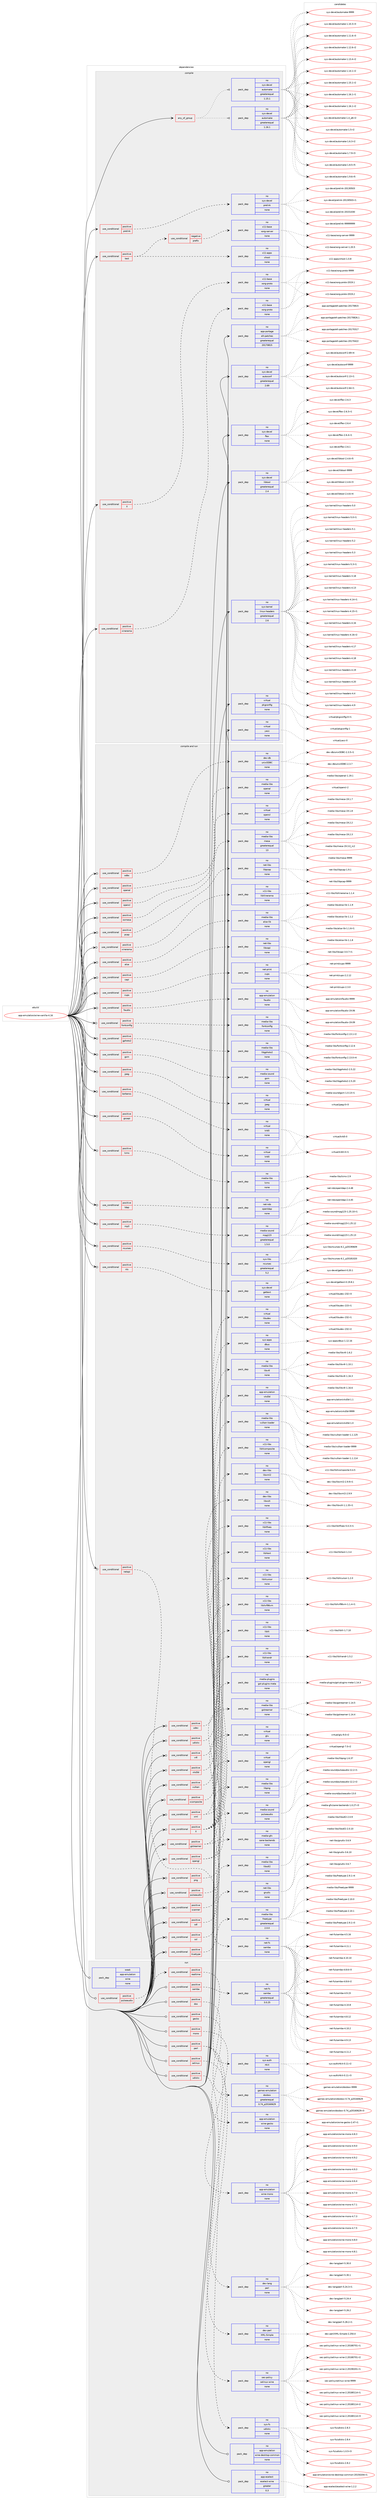 digraph prolog {

# *************
# Graph options
# *************

newrank=true;
concentrate=true;
compound=true;
graph [rankdir=LR,fontname=Helvetica,fontsize=10,ranksep=1.5];#, ranksep=2.5, nodesep=0.2];
edge  [arrowhead=vee];
node  [fontname=Helvetica,fontsize=10];

# **********
# The ebuild
# **********

subgraph cluster_leftcol {
color=gray;
label=<<i>ebuild</i>>;
id [label="app-emulation/wine-vanilla-4.16", color=red, width=4, href="../app-emulation/wine-vanilla-4.16.svg"];
}

# ****************
# The dependencies
# ****************

subgraph cluster_midcol {
color=gray;
label=<<i>dependencies</i>>;
subgraph cluster_compile {
fillcolor="#eeeeee";
style=filled;
label=<<i>compile</i>>;
subgraph any8560 {
dependency492377 [label=<<TABLE BORDER="0" CELLBORDER="1" CELLSPACING="0" CELLPADDING="4"><TR><TD CELLPADDING="10">any_of_group</TD></TR></TABLE>>, shape=none, color=red];subgraph pack365865 {
dependency492378 [label=<<TABLE BORDER="0" CELLBORDER="1" CELLSPACING="0" CELLPADDING="4" WIDTH="220"><TR><TD ROWSPAN="6" CELLPADDING="30">pack_dep</TD></TR><TR><TD WIDTH="110">no</TD></TR><TR><TD>sys-devel</TD></TR><TR><TD>automake</TD></TR><TR><TD>greaterequal</TD></TR><TR><TD>1.16.1</TD></TR></TABLE>>, shape=none, color=blue];
}
dependency492377:e -> dependency492378:w [weight=20,style="dotted",arrowhead="oinv"];
subgraph pack365866 {
dependency492379 [label=<<TABLE BORDER="0" CELLBORDER="1" CELLSPACING="0" CELLPADDING="4" WIDTH="220"><TR><TD ROWSPAN="6" CELLPADDING="30">pack_dep</TD></TR><TR><TD WIDTH="110">no</TD></TR><TR><TD>sys-devel</TD></TR><TR><TD>automake</TD></TR><TR><TD>greaterequal</TD></TR><TR><TD>1.15.1</TD></TR></TABLE>>, shape=none, color=blue];
}
dependency492377:e -> dependency492379:w [weight=20,style="dotted",arrowhead="oinv"];
}
id:e -> dependency492377:w [weight=20,style="solid",arrowhead="vee"];
subgraph cond117640 {
dependency492380 [label=<<TABLE BORDER="0" CELLBORDER="1" CELLSPACING="0" CELLPADDING="4"><TR><TD ROWSPAN="3" CELLPADDING="10">use_conditional</TD></TR><TR><TD>positive</TD></TR><TR><TD>X</TD></TR></TABLE>>, shape=none, color=red];
subgraph pack365867 {
dependency492381 [label=<<TABLE BORDER="0" CELLBORDER="1" CELLSPACING="0" CELLPADDING="4" WIDTH="220"><TR><TD ROWSPAN="6" CELLPADDING="30">pack_dep</TD></TR><TR><TD WIDTH="110">no</TD></TR><TR><TD>x11-base</TD></TR><TR><TD>xorg-proto</TD></TR><TR><TD>none</TD></TR><TR><TD></TD></TR></TABLE>>, shape=none, color=blue];
}
dependency492380:e -> dependency492381:w [weight=20,style="dashed",arrowhead="vee"];
}
id:e -> dependency492380:w [weight=20,style="solid",arrowhead="vee"];
subgraph cond117641 {
dependency492382 [label=<<TABLE BORDER="0" CELLBORDER="1" CELLSPACING="0" CELLPADDING="4"><TR><TD ROWSPAN="3" CELLPADDING="10">use_conditional</TD></TR><TR><TD>positive</TD></TR><TR><TD>prelink</TD></TR></TABLE>>, shape=none, color=red];
subgraph pack365868 {
dependency492383 [label=<<TABLE BORDER="0" CELLBORDER="1" CELLSPACING="0" CELLPADDING="4" WIDTH="220"><TR><TD ROWSPAN="6" CELLPADDING="30">pack_dep</TD></TR><TR><TD WIDTH="110">no</TD></TR><TR><TD>sys-devel</TD></TR><TR><TD>prelink</TD></TR><TR><TD>none</TD></TR><TR><TD></TD></TR></TABLE>>, shape=none, color=blue];
}
dependency492382:e -> dependency492383:w [weight=20,style="dashed",arrowhead="vee"];
}
id:e -> dependency492382:w [weight=20,style="solid",arrowhead="vee"];
subgraph cond117642 {
dependency492384 [label=<<TABLE BORDER="0" CELLBORDER="1" CELLSPACING="0" CELLPADDING="4"><TR><TD ROWSPAN="3" CELLPADDING="10">use_conditional</TD></TR><TR><TD>positive</TD></TR><TR><TD>test</TD></TR></TABLE>>, shape=none, color=red];
subgraph cond117643 {
dependency492385 [label=<<TABLE BORDER="0" CELLBORDER="1" CELLSPACING="0" CELLPADDING="4"><TR><TD ROWSPAN="3" CELLPADDING="10">use_conditional</TD></TR><TR><TD>negative</TD></TR><TR><TD>prefix</TD></TR></TABLE>>, shape=none, color=red];
subgraph pack365869 {
dependency492386 [label=<<TABLE BORDER="0" CELLBORDER="1" CELLSPACING="0" CELLPADDING="4" WIDTH="220"><TR><TD ROWSPAN="6" CELLPADDING="30">pack_dep</TD></TR><TR><TD WIDTH="110">no</TD></TR><TR><TD>x11-base</TD></TR><TR><TD>xorg-server</TD></TR><TR><TD>none</TD></TR><TR><TD></TD></TR></TABLE>>, shape=none, color=blue];
}
dependency492385:e -> dependency492386:w [weight=20,style="dashed",arrowhead="vee"];
}
dependency492384:e -> dependency492385:w [weight=20,style="dashed",arrowhead="vee"];
subgraph pack365870 {
dependency492387 [label=<<TABLE BORDER="0" CELLBORDER="1" CELLSPACING="0" CELLPADDING="4" WIDTH="220"><TR><TD ROWSPAN="6" CELLPADDING="30">pack_dep</TD></TR><TR><TD WIDTH="110">no</TD></TR><TR><TD>x11-apps</TD></TR><TR><TD>xhost</TD></TR><TR><TD>none</TD></TR><TR><TD></TD></TR></TABLE>>, shape=none, color=blue];
}
dependency492384:e -> dependency492387:w [weight=20,style="dashed",arrowhead="vee"];
}
id:e -> dependency492384:w [weight=20,style="solid",arrowhead="vee"];
subgraph cond117644 {
dependency492388 [label=<<TABLE BORDER="0" CELLBORDER="1" CELLSPACING="0" CELLPADDING="4"><TR><TD ROWSPAN="3" CELLPADDING="10">use_conditional</TD></TR><TR><TD>positive</TD></TR><TR><TD>xinerama</TD></TR></TABLE>>, shape=none, color=red];
subgraph pack365871 {
dependency492389 [label=<<TABLE BORDER="0" CELLBORDER="1" CELLSPACING="0" CELLPADDING="4" WIDTH="220"><TR><TD ROWSPAN="6" CELLPADDING="30">pack_dep</TD></TR><TR><TD WIDTH="110">no</TD></TR><TR><TD>x11-base</TD></TR><TR><TD>xorg-proto</TD></TR><TR><TD>none</TD></TR><TR><TD></TD></TR></TABLE>>, shape=none, color=blue];
}
dependency492388:e -> dependency492389:w [weight=20,style="dashed",arrowhead="vee"];
}
id:e -> dependency492388:w [weight=20,style="solid",arrowhead="vee"];
subgraph pack365872 {
dependency492390 [label=<<TABLE BORDER="0" CELLBORDER="1" CELLSPACING="0" CELLPADDING="4" WIDTH="220"><TR><TD ROWSPAN="6" CELLPADDING="30">pack_dep</TD></TR><TR><TD WIDTH="110">no</TD></TR><TR><TD>app-portage</TD></TR><TR><TD>elt-patches</TD></TR><TR><TD>greaterequal</TD></TR><TR><TD>20170815</TD></TR></TABLE>>, shape=none, color=blue];
}
id:e -> dependency492390:w [weight=20,style="solid",arrowhead="vee"];
subgraph pack365873 {
dependency492391 [label=<<TABLE BORDER="0" CELLBORDER="1" CELLSPACING="0" CELLPADDING="4" WIDTH="220"><TR><TD ROWSPAN="6" CELLPADDING="30">pack_dep</TD></TR><TR><TD WIDTH="110">no</TD></TR><TR><TD>sys-devel</TD></TR><TR><TD>autoconf</TD></TR><TR><TD>greaterequal</TD></TR><TR><TD>2.69</TD></TR></TABLE>>, shape=none, color=blue];
}
id:e -> dependency492391:w [weight=20,style="solid",arrowhead="vee"];
subgraph pack365874 {
dependency492392 [label=<<TABLE BORDER="0" CELLBORDER="1" CELLSPACING="0" CELLPADDING="4" WIDTH="220"><TR><TD ROWSPAN="6" CELLPADDING="30">pack_dep</TD></TR><TR><TD WIDTH="110">no</TD></TR><TR><TD>sys-devel</TD></TR><TR><TD>flex</TD></TR><TR><TD>none</TD></TR><TR><TD></TD></TR></TABLE>>, shape=none, color=blue];
}
id:e -> dependency492392:w [weight=20,style="solid",arrowhead="vee"];
subgraph pack365875 {
dependency492393 [label=<<TABLE BORDER="0" CELLBORDER="1" CELLSPACING="0" CELLPADDING="4" WIDTH="220"><TR><TD ROWSPAN="6" CELLPADDING="30">pack_dep</TD></TR><TR><TD WIDTH="110">no</TD></TR><TR><TD>sys-devel</TD></TR><TR><TD>libtool</TD></TR><TR><TD>greaterequal</TD></TR><TR><TD>2.4</TD></TR></TABLE>>, shape=none, color=blue];
}
id:e -> dependency492393:w [weight=20,style="solid",arrowhead="vee"];
subgraph pack365876 {
dependency492394 [label=<<TABLE BORDER="0" CELLBORDER="1" CELLSPACING="0" CELLPADDING="4" WIDTH="220"><TR><TD ROWSPAN="6" CELLPADDING="30">pack_dep</TD></TR><TR><TD WIDTH="110">no</TD></TR><TR><TD>sys-kernel</TD></TR><TR><TD>linux-headers</TD></TR><TR><TD>greaterequal</TD></TR><TR><TD>2.6</TD></TR></TABLE>>, shape=none, color=blue];
}
id:e -> dependency492394:w [weight=20,style="solid",arrowhead="vee"];
subgraph pack365877 {
dependency492395 [label=<<TABLE BORDER="0" CELLBORDER="1" CELLSPACING="0" CELLPADDING="4" WIDTH="220"><TR><TD ROWSPAN="6" CELLPADDING="30">pack_dep</TD></TR><TR><TD WIDTH="110">no</TD></TR><TR><TD>virtual</TD></TR><TR><TD>pkgconfig</TD></TR><TR><TD>none</TD></TR><TR><TD></TD></TR></TABLE>>, shape=none, color=blue];
}
id:e -> dependency492395:w [weight=20,style="solid",arrowhead="vee"];
subgraph pack365878 {
dependency492396 [label=<<TABLE BORDER="0" CELLBORDER="1" CELLSPACING="0" CELLPADDING="4" WIDTH="220"><TR><TD ROWSPAN="6" CELLPADDING="30">pack_dep</TD></TR><TR><TD WIDTH="110">no</TD></TR><TR><TD>virtual</TD></TR><TR><TD>yacc</TD></TR><TR><TD>none</TD></TR><TR><TD></TD></TR></TABLE>>, shape=none, color=blue];
}
id:e -> dependency492396:w [weight=20,style="solid",arrowhead="vee"];
}
subgraph cluster_compileandrun {
fillcolor="#eeeeee";
style=filled;
label=<<i>compile and run</i>>;
subgraph cond117645 {
dependency492397 [label=<<TABLE BORDER="0" CELLBORDER="1" CELLSPACING="0" CELLPADDING="4"><TR><TD ROWSPAN="3" CELLPADDING="10">use_conditional</TD></TR><TR><TD>positive</TD></TR><TR><TD>X</TD></TR></TABLE>>, shape=none, color=red];
subgraph pack365879 {
dependency492398 [label=<<TABLE BORDER="0" CELLBORDER="1" CELLSPACING="0" CELLPADDING="4" WIDTH="220"><TR><TD ROWSPAN="6" CELLPADDING="30">pack_dep</TD></TR><TR><TD WIDTH="110">no</TD></TR><TR><TD>x11-libs</TD></TR><TR><TD>libXcursor</TD></TR><TR><TD>none</TD></TR><TR><TD></TD></TR></TABLE>>, shape=none, color=blue];
}
dependency492397:e -> dependency492398:w [weight=20,style="dashed",arrowhead="vee"];
subgraph pack365880 {
dependency492399 [label=<<TABLE BORDER="0" CELLBORDER="1" CELLSPACING="0" CELLPADDING="4" WIDTH="220"><TR><TD ROWSPAN="6" CELLPADDING="30">pack_dep</TD></TR><TR><TD WIDTH="110">no</TD></TR><TR><TD>x11-libs</TD></TR><TR><TD>libXext</TD></TR><TR><TD>none</TD></TR><TR><TD></TD></TR></TABLE>>, shape=none, color=blue];
}
dependency492397:e -> dependency492399:w [weight=20,style="dashed",arrowhead="vee"];
subgraph pack365881 {
dependency492400 [label=<<TABLE BORDER="0" CELLBORDER="1" CELLSPACING="0" CELLPADDING="4" WIDTH="220"><TR><TD ROWSPAN="6" CELLPADDING="30">pack_dep</TD></TR><TR><TD WIDTH="110">no</TD></TR><TR><TD>x11-libs</TD></TR><TR><TD>libXfixes</TD></TR><TR><TD>none</TD></TR><TR><TD></TD></TR></TABLE>>, shape=none, color=blue];
}
dependency492397:e -> dependency492400:w [weight=20,style="dashed",arrowhead="vee"];
subgraph pack365882 {
dependency492401 [label=<<TABLE BORDER="0" CELLBORDER="1" CELLSPACING="0" CELLPADDING="4" WIDTH="220"><TR><TD ROWSPAN="6" CELLPADDING="30">pack_dep</TD></TR><TR><TD WIDTH="110">no</TD></TR><TR><TD>x11-libs</TD></TR><TR><TD>libXrandr</TD></TR><TR><TD>none</TD></TR><TR><TD></TD></TR></TABLE>>, shape=none, color=blue];
}
dependency492397:e -> dependency492401:w [weight=20,style="dashed",arrowhead="vee"];
subgraph pack365883 {
dependency492402 [label=<<TABLE BORDER="0" CELLBORDER="1" CELLSPACING="0" CELLPADDING="4" WIDTH="220"><TR><TD ROWSPAN="6" CELLPADDING="30">pack_dep</TD></TR><TR><TD WIDTH="110">no</TD></TR><TR><TD>x11-libs</TD></TR><TR><TD>libXi</TD></TR><TR><TD>none</TD></TR><TR><TD></TD></TR></TABLE>>, shape=none, color=blue];
}
dependency492397:e -> dependency492402:w [weight=20,style="dashed",arrowhead="vee"];
subgraph pack365884 {
dependency492403 [label=<<TABLE BORDER="0" CELLBORDER="1" CELLSPACING="0" CELLPADDING="4" WIDTH="220"><TR><TD ROWSPAN="6" CELLPADDING="30">pack_dep</TD></TR><TR><TD WIDTH="110">no</TD></TR><TR><TD>x11-libs</TD></TR><TR><TD>libXxf86vm</TD></TR><TR><TD>none</TD></TR><TR><TD></TD></TR></TABLE>>, shape=none, color=blue];
}
dependency492397:e -> dependency492403:w [weight=20,style="dashed",arrowhead="vee"];
}
id:e -> dependency492397:w [weight=20,style="solid",arrowhead="odotvee"];
subgraph cond117646 {
dependency492404 [label=<<TABLE BORDER="0" CELLBORDER="1" CELLSPACING="0" CELLPADDING="4"><TR><TD ROWSPAN="3" CELLPADDING="10">use_conditional</TD></TR><TR><TD>positive</TD></TR><TR><TD>alsa</TD></TR></TABLE>>, shape=none, color=red];
subgraph pack365885 {
dependency492405 [label=<<TABLE BORDER="0" CELLBORDER="1" CELLSPACING="0" CELLPADDING="4" WIDTH="220"><TR><TD ROWSPAN="6" CELLPADDING="30">pack_dep</TD></TR><TR><TD WIDTH="110">no</TD></TR><TR><TD>media-libs</TD></TR><TR><TD>alsa-lib</TD></TR><TR><TD>none</TD></TR><TR><TD></TD></TR></TABLE>>, shape=none, color=blue];
}
dependency492404:e -> dependency492405:w [weight=20,style="dashed",arrowhead="vee"];
}
id:e -> dependency492404:w [weight=20,style="solid",arrowhead="odotvee"];
subgraph cond117647 {
dependency492406 [label=<<TABLE BORDER="0" CELLBORDER="1" CELLSPACING="0" CELLPADDING="4"><TR><TD ROWSPAN="3" CELLPADDING="10">use_conditional</TD></TR><TR><TD>positive</TD></TR><TR><TD>capi</TD></TR></TABLE>>, shape=none, color=red];
subgraph pack365886 {
dependency492407 [label=<<TABLE BORDER="0" CELLBORDER="1" CELLSPACING="0" CELLPADDING="4" WIDTH="220"><TR><TD ROWSPAN="6" CELLPADDING="30">pack_dep</TD></TR><TR><TD WIDTH="110">no</TD></TR><TR><TD>net-libs</TD></TR><TR><TD>libcapi</TD></TR><TR><TD>none</TD></TR><TR><TD></TD></TR></TABLE>>, shape=none, color=blue];
}
dependency492406:e -> dependency492407:w [weight=20,style="dashed",arrowhead="vee"];
}
id:e -> dependency492406:w [weight=20,style="solid",arrowhead="odotvee"];
subgraph cond117648 {
dependency492408 [label=<<TABLE BORDER="0" CELLBORDER="1" CELLSPACING="0" CELLPADDING="4"><TR><TD ROWSPAN="3" CELLPADDING="10">use_conditional</TD></TR><TR><TD>positive</TD></TR><TR><TD>cups</TD></TR></TABLE>>, shape=none, color=red];
subgraph pack365887 {
dependency492409 [label=<<TABLE BORDER="0" CELLBORDER="1" CELLSPACING="0" CELLPADDING="4" WIDTH="220"><TR><TD ROWSPAN="6" CELLPADDING="30">pack_dep</TD></TR><TR><TD WIDTH="110">no</TD></TR><TR><TD>net-print</TD></TR><TR><TD>cups</TD></TR><TR><TD>none</TD></TR><TR><TD></TD></TR></TABLE>>, shape=none, color=blue];
}
dependency492408:e -> dependency492409:w [weight=20,style="dashed",arrowhead="vee"];
}
id:e -> dependency492408:w [weight=20,style="solid",arrowhead="odotvee"];
subgraph cond117649 {
dependency492410 [label=<<TABLE BORDER="0" CELLBORDER="1" CELLSPACING="0" CELLPADDING="4"><TR><TD ROWSPAN="3" CELLPADDING="10">use_conditional</TD></TR><TR><TD>positive</TD></TR><TR><TD>faudio</TD></TR></TABLE>>, shape=none, color=red];
subgraph pack365888 {
dependency492411 [label=<<TABLE BORDER="0" CELLBORDER="1" CELLSPACING="0" CELLPADDING="4" WIDTH="220"><TR><TD ROWSPAN="6" CELLPADDING="30">pack_dep</TD></TR><TR><TD WIDTH="110">no</TD></TR><TR><TD>app-emulation</TD></TR><TR><TD>faudio</TD></TR><TR><TD>none</TD></TR><TR><TD></TD></TR></TABLE>>, shape=none, color=blue];
}
dependency492410:e -> dependency492411:w [weight=20,style="dashed",arrowhead="vee"];
}
id:e -> dependency492410:w [weight=20,style="solid",arrowhead="odotvee"];
subgraph cond117650 {
dependency492412 [label=<<TABLE BORDER="0" CELLBORDER="1" CELLSPACING="0" CELLPADDING="4"><TR><TD ROWSPAN="3" CELLPADDING="10">use_conditional</TD></TR><TR><TD>positive</TD></TR><TR><TD>fontconfig</TD></TR></TABLE>>, shape=none, color=red];
subgraph pack365889 {
dependency492413 [label=<<TABLE BORDER="0" CELLBORDER="1" CELLSPACING="0" CELLPADDING="4" WIDTH="220"><TR><TD ROWSPAN="6" CELLPADDING="30">pack_dep</TD></TR><TR><TD WIDTH="110">no</TD></TR><TR><TD>media-libs</TD></TR><TR><TD>fontconfig</TD></TR><TR><TD>none</TD></TR><TR><TD></TD></TR></TABLE>>, shape=none, color=blue];
}
dependency492412:e -> dependency492413:w [weight=20,style="dashed",arrowhead="vee"];
}
id:e -> dependency492412:w [weight=20,style="solid",arrowhead="odotvee"];
subgraph cond117651 {
dependency492414 [label=<<TABLE BORDER="0" CELLBORDER="1" CELLSPACING="0" CELLPADDING="4"><TR><TD ROWSPAN="3" CELLPADDING="10">use_conditional</TD></TR><TR><TD>positive</TD></TR><TR><TD>gphoto2</TD></TR></TABLE>>, shape=none, color=red];
subgraph pack365890 {
dependency492415 [label=<<TABLE BORDER="0" CELLBORDER="1" CELLSPACING="0" CELLPADDING="4" WIDTH="220"><TR><TD ROWSPAN="6" CELLPADDING="30">pack_dep</TD></TR><TR><TD WIDTH="110">no</TD></TR><TR><TD>media-libs</TD></TR><TR><TD>libgphoto2</TD></TR><TR><TD>none</TD></TR><TR><TD></TD></TR></TABLE>>, shape=none, color=blue];
}
dependency492414:e -> dependency492415:w [weight=20,style="dashed",arrowhead="vee"];
}
id:e -> dependency492414:w [weight=20,style="solid",arrowhead="odotvee"];
subgraph cond117652 {
dependency492416 [label=<<TABLE BORDER="0" CELLBORDER="1" CELLSPACING="0" CELLPADDING="4"><TR><TD ROWSPAN="3" CELLPADDING="10">use_conditional</TD></TR><TR><TD>positive</TD></TR><TR><TD>gsm</TD></TR></TABLE>>, shape=none, color=red];
subgraph pack365891 {
dependency492417 [label=<<TABLE BORDER="0" CELLBORDER="1" CELLSPACING="0" CELLPADDING="4" WIDTH="220"><TR><TD ROWSPAN="6" CELLPADDING="30">pack_dep</TD></TR><TR><TD WIDTH="110">no</TD></TR><TR><TD>media-sound</TD></TR><TR><TD>gsm</TD></TR><TR><TD>none</TD></TR><TR><TD></TD></TR></TABLE>>, shape=none, color=blue];
}
dependency492416:e -> dependency492417:w [weight=20,style="dashed",arrowhead="vee"];
}
id:e -> dependency492416:w [weight=20,style="solid",arrowhead="odotvee"];
subgraph cond117653 {
dependency492418 [label=<<TABLE BORDER="0" CELLBORDER="1" CELLSPACING="0" CELLPADDING="4"><TR><TD ROWSPAN="3" CELLPADDING="10">use_conditional</TD></TR><TR><TD>positive</TD></TR><TR><TD>gssapi</TD></TR></TABLE>>, shape=none, color=red];
subgraph pack365892 {
dependency492419 [label=<<TABLE BORDER="0" CELLBORDER="1" CELLSPACING="0" CELLPADDING="4" WIDTH="220"><TR><TD ROWSPAN="6" CELLPADDING="30">pack_dep</TD></TR><TR><TD WIDTH="110">no</TD></TR><TR><TD>virtual</TD></TR><TR><TD>krb5</TD></TR><TR><TD>none</TD></TR><TR><TD></TD></TR></TABLE>>, shape=none, color=blue];
}
dependency492418:e -> dependency492419:w [weight=20,style="dashed",arrowhead="vee"];
}
id:e -> dependency492418:w [weight=20,style="solid",arrowhead="odotvee"];
subgraph cond117654 {
dependency492420 [label=<<TABLE BORDER="0" CELLBORDER="1" CELLSPACING="0" CELLPADDING="4"><TR><TD ROWSPAN="3" CELLPADDING="10">use_conditional</TD></TR><TR><TD>positive</TD></TR><TR><TD>gstreamer</TD></TR></TABLE>>, shape=none, color=red];
subgraph pack365893 {
dependency492421 [label=<<TABLE BORDER="0" CELLBORDER="1" CELLSPACING="0" CELLPADDING="4" WIDTH="220"><TR><TD ROWSPAN="6" CELLPADDING="30">pack_dep</TD></TR><TR><TD WIDTH="110">no</TD></TR><TR><TD>media-libs</TD></TR><TR><TD>gstreamer</TD></TR><TR><TD>none</TD></TR><TR><TD></TD></TR></TABLE>>, shape=none, color=blue];
}
dependency492420:e -> dependency492421:w [weight=20,style="dashed",arrowhead="vee"];
subgraph pack365894 {
dependency492422 [label=<<TABLE BORDER="0" CELLBORDER="1" CELLSPACING="0" CELLPADDING="4" WIDTH="220"><TR><TD ROWSPAN="6" CELLPADDING="30">pack_dep</TD></TR><TR><TD WIDTH="110">no</TD></TR><TR><TD>media-plugins</TD></TR><TR><TD>gst-plugins-meta</TD></TR><TR><TD>none</TD></TR><TR><TD></TD></TR></TABLE>>, shape=none, color=blue];
}
dependency492420:e -> dependency492422:w [weight=20,style="dashed",arrowhead="vee"];
}
id:e -> dependency492420:w [weight=20,style="solid",arrowhead="odotvee"];
subgraph cond117655 {
dependency492423 [label=<<TABLE BORDER="0" CELLBORDER="1" CELLSPACING="0" CELLPADDING="4"><TR><TD ROWSPAN="3" CELLPADDING="10">use_conditional</TD></TR><TR><TD>positive</TD></TR><TR><TD>jpeg</TD></TR></TABLE>>, shape=none, color=red];
subgraph pack365895 {
dependency492424 [label=<<TABLE BORDER="0" CELLBORDER="1" CELLSPACING="0" CELLPADDING="4" WIDTH="220"><TR><TD ROWSPAN="6" CELLPADDING="30">pack_dep</TD></TR><TR><TD WIDTH="110">no</TD></TR><TR><TD>virtual</TD></TR><TR><TD>jpeg</TD></TR><TR><TD>none</TD></TR><TR><TD></TD></TR></TABLE>>, shape=none, color=blue];
}
dependency492423:e -> dependency492424:w [weight=20,style="dashed",arrowhead="vee"];
}
id:e -> dependency492423:w [weight=20,style="solid",arrowhead="odotvee"];
subgraph cond117656 {
dependency492425 [label=<<TABLE BORDER="0" CELLBORDER="1" CELLSPACING="0" CELLPADDING="4"><TR><TD ROWSPAN="3" CELLPADDING="10">use_conditional</TD></TR><TR><TD>positive</TD></TR><TR><TD>kerberos</TD></TR></TABLE>>, shape=none, color=red];
subgraph pack365896 {
dependency492426 [label=<<TABLE BORDER="0" CELLBORDER="1" CELLSPACING="0" CELLPADDING="4" WIDTH="220"><TR><TD ROWSPAN="6" CELLPADDING="30">pack_dep</TD></TR><TR><TD WIDTH="110">no</TD></TR><TR><TD>virtual</TD></TR><TR><TD>krb5</TD></TR><TR><TD>none</TD></TR><TR><TD></TD></TR></TABLE>>, shape=none, color=blue];
}
dependency492425:e -> dependency492426:w [weight=20,style="dashed",arrowhead="vee"];
}
id:e -> dependency492425:w [weight=20,style="solid",arrowhead="odotvee"];
subgraph cond117657 {
dependency492427 [label=<<TABLE BORDER="0" CELLBORDER="1" CELLSPACING="0" CELLPADDING="4"><TR><TD ROWSPAN="3" CELLPADDING="10">use_conditional</TD></TR><TR><TD>positive</TD></TR><TR><TD>lcms</TD></TR></TABLE>>, shape=none, color=red];
subgraph pack365897 {
dependency492428 [label=<<TABLE BORDER="0" CELLBORDER="1" CELLSPACING="0" CELLPADDING="4" WIDTH="220"><TR><TD ROWSPAN="6" CELLPADDING="30">pack_dep</TD></TR><TR><TD WIDTH="110">no</TD></TR><TR><TD>media-libs</TD></TR><TR><TD>lcms</TD></TR><TR><TD>none</TD></TR><TR><TD></TD></TR></TABLE>>, shape=none, color=blue];
}
dependency492427:e -> dependency492428:w [weight=20,style="dashed",arrowhead="vee"];
}
id:e -> dependency492427:w [weight=20,style="solid",arrowhead="odotvee"];
subgraph cond117658 {
dependency492429 [label=<<TABLE BORDER="0" CELLBORDER="1" CELLSPACING="0" CELLPADDING="4"><TR><TD ROWSPAN="3" CELLPADDING="10">use_conditional</TD></TR><TR><TD>positive</TD></TR><TR><TD>ldap</TD></TR></TABLE>>, shape=none, color=red];
subgraph pack365898 {
dependency492430 [label=<<TABLE BORDER="0" CELLBORDER="1" CELLSPACING="0" CELLPADDING="4" WIDTH="220"><TR><TD ROWSPAN="6" CELLPADDING="30">pack_dep</TD></TR><TR><TD WIDTH="110">no</TD></TR><TR><TD>net-nds</TD></TR><TR><TD>openldap</TD></TR><TR><TD>none</TD></TR><TR><TD></TD></TR></TABLE>>, shape=none, color=blue];
}
dependency492429:e -> dependency492430:w [weight=20,style="dashed",arrowhead="vee"];
}
id:e -> dependency492429:w [weight=20,style="solid",arrowhead="odotvee"];
subgraph cond117659 {
dependency492431 [label=<<TABLE BORDER="0" CELLBORDER="1" CELLSPACING="0" CELLPADDING="4"><TR><TD ROWSPAN="3" CELLPADDING="10">use_conditional</TD></TR><TR><TD>positive</TD></TR><TR><TD>mp3</TD></TR></TABLE>>, shape=none, color=red];
subgraph pack365899 {
dependency492432 [label=<<TABLE BORDER="0" CELLBORDER="1" CELLSPACING="0" CELLPADDING="4" WIDTH="220"><TR><TD ROWSPAN="6" CELLPADDING="30">pack_dep</TD></TR><TR><TD WIDTH="110">no</TD></TR><TR><TD>media-sound</TD></TR><TR><TD>mpg123</TD></TR><TR><TD>greaterequal</TD></TR><TR><TD>1.5.0</TD></TR></TABLE>>, shape=none, color=blue];
}
dependency492431:e -> dependency492432:w [weight=20,style="dashed",arrowhead="vee"];
}
id:e -> dependency492431:w [weight=20,style="solid",arrowhead="odotvee"];
subgraph cond117660 {
dependency492433 [label=<<TABLE BORDER="0" CELLBORDER="1" CELLSPACING="0" CELLPADDING="4"><TR><TD ROWSPAN="3" CELLPADDING="10">use_conditional</TD></TR><TR><TD>positive</TD></TR><TR><TD>ncurses</TD></TR></TABLE>>, shape=none, color=red];
subgraph pack365900 {
dependency492434 [label=<<TABLE BORDER="0" CELLBORDER="1" CELLSPACING="0" CELLPADDING="4" WIDTH="220"><TR><TD ROWSPAN="6" CELLPADDING="30">pack_dep</TD></TR><TR><TD WIDTH="110">no</TD></TR><TR><TD>sys-libs</TD></TR><TR><TD>ncurses</TD></TR><TR><TD>greaterequal</TD></TR><TR><TD>5.2</TD></TR></TABLE>>, shape=none, color=blue];
}
dependency492433:e -> dependency492434:w [weight=20,style="dashed",arrowhead="vee"];
}
id:e -> dependency492433:w [weight=20,style="solid",arrowhead="odotvee"];
subgraph cond117661 {
dependency492435 [label=<<TABLE BORDER="0" CELLBORDER="1" CELLSPACING="0" CELLPADDING="4"><TR><TD ROWSPAN="3" CELLPADDING="10">use_conditional</TD></TR><TR><TD>positive</TD></TR><TR><TD>netapi</TD></TR></TABLE>>, shape=none, color=red];
subgraph pack365901 {
dependency492436 [label=<<TABLE BORDER="0" CELLBORDER="1" CELLSPACING="0" CELLPADDING="4" WIDTH="220"><TR><TD ROWSPAN="6" CELLPADDING="30">pack_dep</TD></TR><TR><TD WIDTH="110">no</TD></TR><TR><TD>net-fs</TD></TR><TR><TD>samba</TD></TR><TR><TD>none</TD></TR><TR><TD></TD></TR></TABLE>>, shape=none, color=blue];
}
dependency492435:e -> dependency492436:w [weight=20,style="dashed",arrowhead="vee"];
}
id:e -> dependency492435:w [weight=20,style="solid",arrowhead="odotvee"];
subgraph cond117662 {
dependency492437 [label=<<TABLE BORDER="0" CELLBORDER="1" CELLSPACING="0" CELLPADDING="4"><TR><TD ROWSPAN="3" CELLPADDING="10">use_conditional</TD></TR><TR><TD>positive</TD></TR><TR><TD>nls</TD></TR></TABLE>>, shape=none, color=red];
subgraph pack365902 {
dependency492438 [label=<<TABLE BORDER="0" CELLBORDER="1" CELLSPACING="0" CELLPADDING="4" WIDTH="220"><TR><TD ROWSPAN="6" CELLPADDING="30">pack_dep</TD></TR><TR><TD WIDTH="110">no</TD></TR><TR><TD>sys-devel</TD></TR><TR><TD>gettext</TD></TR><TR><TD>none</TD></TR><TR><TD></TD></TR></TABLE>>, shape=none, color=blue];
}
dependency492437:e -> dependency492438:w [weight=20,style="dashed",arrowhead="vee"];
}
id:e -> dependency492437:w [weight=20,style="solid",arrowhead="odotvee"];
subgraph cond117663 {
dependency492439 [label=<<TABLE BORDER="0" CELLBORDER="1" CELLSPACING="0" CELLPADDING="4"><TR><TD ROWSPAN="3" CELLPADDING="10">use_conditional</TD></TR><TR><TD>positive</TD></TR><TR><TD>odbc</TD></TR></TABLE>>, shape=none, color=red];
subgraph pack365903 {
dependency492440 [label=<<TABLE BORDER="0" CELLBORDER="1" CELLSPACING="0" CELLPADDING="4" WIDTH="220"><TR><TD ROWSPAN="6" CELLPADDING="30">pack_dep</TD></TR><TR><TD WIDTH="110">no</TD></TR><TR><TD>dev-db</TD></TR><TR><TD>unixODBC</TD></TR><TR><TD>none</TD></TR><TR><TD></TD></TR></TABLE>>, shape=none, color=blue];
}
dependency492439:e -> dependency492440:w [weight=20,style="dashed",arrowhead="vee"];
}
id:e -> dependency492439:w [weight=20,style="solid",arrowhead="odotvee"];
subgraph cond117664 {
dependency492441 [label=<<TABLE BORDER="0" CELLBORDER="1" CELLSPACING="0" CELLPADDING="4"><TR><TD ROWSPAN="3" CELLPADDING="10">use_conditional</TD></TR><TR><TD>positive</TD></TR><TR><TD>openal</TD></TR></TABLE>>, shape=none, color=red];
subgraph pack365904 {
dependency492442 [label=<<TABLE BORDER="0" CELLBORDER="1" CELLSPACING="0" CELLPADDING="4" WIDTH="220"><TR><TD ROWSPAN="6" CELLPADDING="30">pack_dep</TD></TR><TR><TD WIDTH="110">no</TD></TR><TR><TD>media-libs</TD></TR><TR><TD>openal</TD></TR><TR><TD>none</TD></TR><TR><TD></TD></TR></TABLE>>, shape=none, color=blue];
}
dependency492441:e -> dependency492442:w [weight=20,style="dashed",arrowhead="vee"];
}
id:e -> dependency492441:w [weight=20,style="solid",arrowhead="odotvee"];
subgraph cond117665 {
dependency492443 [label=<<TABLE BORDER="0" CELLBORDER="1" CELLSPACING="0" CELLPADDING="4"><TR><TD ROWSPAN="3" CELLPADDING="10">use_conditional</TD></TR><TR><TD>positive</TD></TR><TR><TD>opencl</TD></TR></TABLE>>, shape=none, color=red];
subgraph pack365905 {
dependency492444 [label=<<TABLE BORDER="0" CELLBORDER="1" CELLSPACING="0" CELLPADDING="4" WIDTH="220"><TR><TD ROWSPAN="6" CELLPADDING="30">pack_dep</TD></TR><TR><TD WIDTH="110">no</TD></TR><TR><TD>virtual</TD></TR><TR><TD>opencl</TD></TR><TR><TD>none</TD></TR><TR><TD></TD></TR></TABLE>>, shape=none, color=blue];
}
dependency492443:e -> dependency492444:w [weight=20,style="dashed",arrowhead="vee"];
}
id:e -> dependency492443:w [weight=20,style="solid",arrowhead="odotvee"];
subgraph cond117666 {
dependency492445 [label=<<TABLE BORDER="0" CELLBORDER="1" CELLSPACING="0" CELLPADDING="4"><TR><TD ROWSPAN="3" CELLPADDING="10">use_conditional</TD></TR><TR><TD>positive</TD></TR><TR><TD>opengl</TD></TR></TABLE>>, shape=none, color=red];
subgraph pack365906 {
dependency492446 [label=<<TABLE BORDER="0" CELLBORDER="1" CELLSPACING="0" CELLPADDING="4" WIDTH="220"><TR><TD ROWSPAN="6" CELLPADDING="30">pack_dep</TD></TR><TR><TD WIDTH="110">no</TD></TR><TR><TD>virtual</TD></TR><TR><TD>glu</TD></TR><TR><TD>none</TD></TR><TR><TD></TD></TR></TABLE>>, shape=none, color=blue];
}
dependency492445:e -> dependency492446:w [weight=20,style="dashed",arrowhead="vee"];
subgraph pack365907 {
dependency492447 [label=<<TABLE BORDER="0" CELLBORDER="1" CELLSPACING="0" CELLPADDING="4" WIDTH="220"><TR><TD ROWSPAN="6" CELLPADDING="30">pack_dep</TD></TR><TR><TD WIDTH="110">no</TD></TR><TR><TD>virtual</TD></TR><TR><TD>opengl</TD></TR><TR><TD>none</TD></TR><TR><TD></TD></TR></TABLE>>, shape=none, color=blue];
}
dependency492445:e -> dependency492447:w [weight=20,style="dashed",arrowhead="vee"];
}
id:e -> dependency492445:w [weight=20,style="solid",arrowhead="odotvee"];
subgraph cond117667 {
dependency492448 [label=<<TABLE BORDER="0" CELLBORDER="1" CELLSPACING="0" CELLPADDING="4"><TR><TD ROWSPAN="3" CELLPADDING="10">use_conditional</TD></TR><TR><TD>positive</TD></TR><TR><TD>osmesa</TD></TR></TABLE>>, shape=none, color=red];
subgraph pack365908 {
dependency492449 [label=<<TABLE BORDER="0" CELLBORDER="1" CELLSPACING="0" CELLPADDING="4" WIDTH="220"><TR><TD ROWSPAN="6" CELLPADDING="30">pack_dep</TD></TR><TR><TD WIDTH="110">no</TD></TR><TR><TD>media-libs</TD></TR><TR><TD>mesa</TD></TR><TR><TD>greaterequal</TD></TR><TR><TD>13</TD></TR></TABLE>>, shape=none, color=blue];
}
dependency492448:e -> dependency492449:w [weight=20,style="dashed",arrowhead="vee"];
}
id:e -> dependency492448:w [weight=20,style="solid",arrowhead="odotvee"];
subgraph cond117668 {
dependency492450 [label=<<TABLE BORDER="0" CELLBORDER="1" CELLSPACING="0" CELLPADDING="4"><TR><TD ROWSPAN="3" CELLPADDING="10">use_conditional</TD></TR><TR><TD>positive</TD></TR><TR><TD>pcap</TD></TR></TABLE>>, shape=none, color=red];
subgraph pack365909 {
dependency492451 [label=<<TABLE BORDER="0" CELLBORDER="1" CELLSPACING="0" CELLPADDING="4" WIDTH="220"><TR><TD ROWSPAN="6" CELLPADDING="30">pack_dep</TD></TR><TR><TD WIDTH="110">no</TD></TR><TR><TD>net-libs</TD></TR><TR><TD>libpcap</TD></TR><TR><TD>none</TD></TR><TR><TD></TD></TR></TABLE>>, shape=none, color=blue];
}
dependency492450:e -> dependency492451:w [weight=20,style="dashed",arrowhead="vee"];
}
id:e -> dependency492450:w [weight=20,style="solid",arrowhead="odotvee"];
subgraph cond117669 {
dependency492452 [label=<<TABLE BORDER="0" CELLBORDER="1" CELLSPACING="0" CELLPADDING="4"><TR><TD ROWSPAN="3" CELLPADDING="10">use_conditional</TD></TR><TR><TD>positive</TD></TR><TR><TD>png</TD></TR></TABLE>>, shape=none, color=red];
subgraph pack365910 {
dependency492453 [label=<<TABLE BORDER="0" CELLBORDER="1" CELLSPACING="0" CELLPADDING="4" WIDTH="220"><TR><TD ROWSPAN="6" CELLPADDING="30">pack_dep</TD></TR><TR><TD WIDTH="110">no</TD></TR><TR><TD>media-libs</TD></TR><TR><TD>libpng</TD></TR><TR><TD>none</TD></TR><TR><TD></TD></TR></TABLE>>, shape=none, color=blue];
}
dependency492452:e -> dependency492453:w [weight=20,style="dashed",arrowhead="vee"];
}
id:e -> dependency492452:w [weight=20,style="solid",arrowhead="odotvee"];
subgraph cond117670 {
dependency492454 [label=<<TABLE BORDER="0" CELLBORDER="1" CELLSPACING="0" CELLPADDING="4"><TR><TD ROWSPAN="3" CELLPADDING="10">use_conditional</TD></TR><TR><TD>positive</TD></TR><TR><TD>pulseaudio</TD></TR></TABLE>>, shape=none, color=red];
subgraph pack365911 {
dependency492455 [label=<<TABLE BORDER="0" CELLBORDER="1" CELLSPACING="0" CELLPADDING="4" WIDTH="220"><TR><TD ROWSPAN="6" CELLPADDING="30">pack_dep</TD></TR><TR><TD WIDTH="110">no</TD></TR><TR><TD>media-sound</TD></TR><TR><TD>pulseaudio</TD></TR><TR><TD>none</TD></TR><TR><TD></TD></TR></TABLE>>, shape=none, color=blue];
}
dependency492454:e -> dependency492455:w [weight=20,style="dashed",arrowhead="vee"];
}
id:e -> dependency492454:w [weight=20,style="solid",arrowhead="odotvee"];
subgraph cond117671 {
dependency492456 [label=<<TABLE BORDER="0" CELLBORDER="1" CELLSPACING="0" CELLPADDING="4"><TR><TD ROWSPAN="3" CELLPADDING="10">use_conditional</TD></TR><TR><TD>positive</TD></TR><TR><TD>scanner</TD></TR></TABLE>>, shape=none, color=red];
subgraph pack365912 {
dependency492457 [label=<<TABLE BORDER="0" CELLBORDER="1" CELLSPACING="0" CELLPADDING="4" WIDTH="220"><TR><TD ROWSPAN="6" CELLPADDING="30">pack_dep</TD></TR><TR><TD WIDTH="110">no</TD></TR><TR><TD>media-gfx</TD></TR><TR><TD>sane-backends</TD></TR><TR><TD>none</TD></TR><TR><TD></TD></TR></TABLE>>, shape=none, color=blue];
}
dependency492456:e -> dependency492457:w [weight=20,style="dashed",arrowhead="vee"];
}
id:e -> dependency492456:w [weight=20,style="solid",arrowhead="odotvee"];
subgraph cond117672 {
dependency492458 [label=<<TABLE BORDER="0" CELLBORDER="1" CELLSPACING="0" CELLPADDING="4"><TR><TD ROWSPAN="3" CELLPADDING="10">use_conditional</TD></TR><TR><TD>positive</TD></TR><TR><TD>sdl</TD></TR></TABLE>>, shape=none, color=red];
subgraph pack365913 {
dependency492459 [label=<<TABLE BORDER="0" CELLBORDER="1" CELLSPACING="0" CELLPADDING="4" WIDTH="220"><TR><TD ROWSPAN="6" CELLPADDING="30">pack_dep</TD></TR><TR><TD WIDTH="110">no</TD></TR><TR><TD>media-libs</TD></TR><TR><TD>libsdl2</TD></TR><TR><TD>none</TD></TR><TR><TD></TD></TR></TABLE>>, shape=none, color=blue];
}
dependency492458:e -> dependency492459:w [weight=20,style="dashed",arrowhead="vee"];
}
id:e -> dependency492458:w [weight=20,style="solid",arrowhead="odotvee"];
subgraph cond117673 {
dependency492460 [label=<<TABLE BORDER="0" CELLBORDER="1" CELLSPACING="0" CELLPADDING="4"><TR><TD ROWSPAN="3" CELLPADDING="10">use_conditional</TD></TR><TR><TD>positive</TD></TR><TR><TD>ssl</TD></TR></TABLE>>, shape=none, color=red];
subgraph pack365914 {
dependency492461 [label=<<TABLE BORDER="0" CELLBORDER="1" CELLSPACING="0" CELLPADDING="4" WIDTH="220"><TR><TD ROWSPAN="6" CELLPADDING="30">pack_dep</TD></TR><TR><TD WIDTH="110">no</TD></TR><TR><TD>net-libs</TD></TR><TR><TD>gnutls</TD></TR><TR><TD>none</TD></TR><TR><TD></TD></TR></TABLE>>, shape=none, color=blue];
}
dependency492460:e -> dependency492461:w [weight=20,style="dashed",arrowhead="vee"];
}
id:e -> dependency492460:w [weight=20,style="solid",arrowhead="odotvee"];
subgraph cond117674 {
dependency492462 [label=<<TABLE BORDER="0" CELLBORDER="1" CELLSPACING="0" CELLPADDING="4"><TR><TD ROWSPAN="3" CELLPADDING="10">use_conditional</TD></TR><TR><TD>positive</TD></TR><TR><TD>truetype</TD></TR></TABLE>>, shape=none, color=red];
subgraph pack365915 {
dependency492463 [label=<<TABLE BORDER="0" CELLBORDER="1" CELLSPACING="0" CELLPADDING="4" WIDTH="220"><TR><TD ROWSPAN="6" CELLPADDING="30">pack_dep</TD></TR><TR><TD WIDTH="110">no</TD></TR><TR><TD>media-libs</TD></TR><TR><TD>freetype</TD></TR><TR><TD>greaterequal</TD></TR><TR><TD>2.0.0</TD></TR></TABLE>>, shape=none, color=blue];
}
dependency492462:e -> dependency492463:w [weight=20,style="dashed",arrowhead="vee"];
}
id:e -> dependency492462:w [weight=20,style="solid",arrowhead="odotvee"];
subgraph cond117675 {
dependency492464 [label=<<TABLE BORDER="0" CELLBORDER="1" CELLSPACING="0" CELLPADDING="4"><TR><TD ROWSPAN="3" CELLPADDING="10">use_conditional</TD></TR><TR><TD>positive</TD></TR><TR><TD>udev</TD></TR></TABLE>>, shape=none, color=red];
subgraph pack365916 {
dependency492465 [label=<<TABLE BORDER="0" CELLBORDER="1" CELLSPACING="0" CELLPADDING="4" WIDTH="220"><TR><TD ROWSPAN="6" CELLPADDING="30">pack_dep</TD></TR><TR><TD WIDTH="110">no</TD></TR><TR><TD>virtual</TD></TR><TR><TD>libudev</TD></TR><TR><TD>none</TD></TR><TR><TD></TD></TR></TABLE>>, shape=none, color=blue];
}
dependency492464:e -> dependency492465:w [weight=20,style="dashed",arrowhead="vee"];
}
id:e -> dependency492464:w [weight=20,style="solid",arrowhead="odotvee"];
subgraph cond117676 {
dependency492466 [label=<<TABLE BORDER="0" CELLBORDER="1" CELLSPACING="0" CELLPADDING="4"><TR><TD ROWSPAN="3" CELLPADDING="10">use_conditional</TD></TR><TR><TD>positive</TD></TR><TR><TD>udisks</TD></TR></TABLE>>, shape=none, color=red];
subgraph pack365917 {
dependency492467 [label=<<TABLE BORDER="0" CELLBORDER="1" CELLSPACING="0" CELLPADDING="4" WIDTH="220"><TR><TD ROWSPAN="6" CELLPADDING="30">pack_dep</TD></TR><TR><TD WIDTH="110">no</TD></TR><TR><TD>sys-apps</TD></TR><TR><TD>dbus</TD></TR><TR><TD>none</TD></TR><TR><TD></TD></TR></TABLE>>, shape=none, color=blue];
}
dependency492466:e -> dependency492467:w [weight=20,style="dashed",arrowhead="vee"];
}
id:e -> dependency492466:w [weight=20,style="solid",arrowhead="odotvee"];
subgraph cond117677 {
dependency492468 [label=<<TABLE BORDER="0" CELLBORDER="1" CELLSPACING="0" CELLPADDING="4"><TR><TD ROWSPAN="3" CELLPADDING="10">use_conditional</TD></TR><TR><TD>positive</TD></TR><TR><TD>v4l</TD></TR></TABLE>>, shape=none, color=red];
subgraph pack365918 {
dependency492469 [label=<<TABLE BORDER="0" CELLBORDER="1" CELLSPACING="0" CELLPADDING="4" WIDTH="220"><TR><TD ROWSPAN="6" CELLPADDING="30">pack_dep</TD></TR><TR><TD WIDTH="110">no</TD></TR><TR><TD>media-libs</TD></TR><TR><TD>libv4l</TD></TR><TR><TD>none</TD></TR><TR><TD></TD></TR></TABLE>>, shape=none, color=blue];
}
dependency492468:e -> dependency492469:w [weight=20,style="dashed",arrowhead="vee"];
}
id:e -> dependency492468:w [weight=20,style="solid",arrowhead="odotvee"];
subgraph cond117678 {
dependency492470 [label=<<TABLE BORDER="0" CELLBORDER="1" CELLSPACING="0" CELLPADDING="4"><TR><TD ROWSPAN="3" CELLPADDING="10">use_conditional</TD></TR><TR><TD>positive</TD></TR><TR><TD>vkd3d</TD></TR></TABLE>>, shape=none, color=red];
subgraph pack365919 {
dependency492471 [label=<<TABLE BORDER="0" CELLBORDER="1" CELLSPACING="0" CELLPADDING="4" WIDTH="220"><TR><TD ROWSPAN="6" CELLPADDING="30">pack_dep</TD></TR><TR><TD WIDTH="110">no</TD></TR><TR><TD>app-emulation</TD></TR><TR><TD>vkd3d</TD></TR><TR><TD>none</TD></TR><TR><TD></TD></TR></TABLE>>, shape=none, color=blue];
}
dependency492470:e -> dependency492471:w [weight=20,style="dashed",arrowhead="vee"];
}
id:e -> dependency492470:w [weight=20,style="solid",arrowhead="odotvee"];
subgraph cond117679 {
dependency492472 [label=<<TABLE BORDER="0" CELLBORDER="1" CELLSPACING="0" CELLPADDING="4"><TR><TD ROWSPAN="3" CELLPADDING="10">use_conditional</TD></TR><TR><TD>positive</TD></TR><TR><TD>vulkan</TD></TR></TABLE>>, shape=none, color=red];
subgraph pack365920 {
dependency492473 [label=<<TABLE BORDER="0" CELLBORDER="1" CELLSPACING="0" CELLPADDING="4" WIDTH="220"><TR><TD ROWSPAN="6" CELLPADDING="30">pack_dep</TD></TR><TR><TD WIDTH="110">no</TD></TR><TR><TD>media-libs</TD></TR><TR><TD>vulkan-loader</TD></TR><TR><TD>none</TD></TR><TR><TD></TD></TR></TABLE>>, shape=none, color=blue];
}
dependency492472:e -> dependency492473:w [weight=20,style="dashed",arrowhead="vee"];
}
id:e -> dependency492472:w [weight=20,style="solid",arrowhead="odotvee"];
subgraph cond117680 {
dependency492474 [label=<<TABLE BORDER="0" CELLBORDER="1" CELLSPACING="0" CELLPADDING="4"><TR><TD ROWSPAN="3" CELLPADDING="10">use_conditional</TD></TR><TR><TD>positive</TD></TR><TR><TD>xcomposite</TD></TR></TABLE>>, shape=none, color=red];
subgraph pack365921 {
dependency492475 [label=<<TABLE BORDER="0" CELLBORDER="1" CELLSPACING="0" CELLPADDING="4" WIDTH="220"><TR><TD ROWSPAN="6" CELLPADDING="30">pack_dep</TD></TR><TR><TD WIDTH="110">no</TD></TR><TR><TD>x11-libs</TD></TR><TR><TD>libXcomposite</TD></TR><TR><TD>none</TD></TR><TR><TD></TD></TR></TABLE>>, shape=none, color=blue];
}
dependency492474:e -> dependency492475:w [weight=20,style="dashed",arrowhead="vee"];
}
id:e -> dependency492474:w [weight=20,style="solid",arrowhead="odotvee"];
subgraph cond117681 {
dependency492476 [label=<<TABLE BORDER="0" CELLBORDER="1" CELLSPACING="0" CELLPADDING="4"><TR><TD ROWSPAN="3" CELLPADDING="10">use_conditional</TD></TR><TR><TD>positive</TD></TR><TR><TD>xinerama</TD></TR></TABLE>>, shape=none, color=red];
subgraph pack365922 {
dependency492477 [label=<<TABLE BORDER="0" CELLBORDER="1" CELLSPACING="0" CELLPADDING="4" WIDTH="220"><TR><TD ROWSPAN="6" CELLPADDING="30">pack_dep</TD></TR><TR><TD WIDTH="110">no</TD></TR><TR><TD>x11-libs</TD></TR><TR><TD>libXinerama</TD></TR><TR><TD>none</TD></TR><TR><TD></TD></TR></TABLE>>, shape=none, color=blue];
}
dependency492476:e -> dependency492477:w [weight=20,style="dashed",arrowhead="vee"];
}
id:e -> dependency492476:w [weight=20,style="solid",arrowhead="odotvee"];
subgraph cond117682 {
dependency492478 [label=<<TABLE BORDER="0" CELLBORDER="1" CELLSPACING="0" CELLPADDING="4"><TR><TD ROWSPAN="3" CELLPADDING="10">use_conditional</TD></TR><TR><TD>positive</TD></TR><TR><TD>xml</TD></TR></TABLE>>, shape=none, color=red];
subgraph pack365923 {
dependency492479 [label=<<TABLE BORDER="0" CELLBORDER="1" CELLSPACING="0" CELLPADDING="4" WIDTH="220"><TR><TD ROWSPAN="6" CELLPADDING="30">pack_dep</TD></TR><TR><TD WIDTH="110">no</TD></TR><TR><TD>dev-libs</TD></TR><TR><TD>libxml2</TD></TR><TR><TD>none</TD></TR><TR><TD></TD></TR></TABLE>>, shape=none, color=blue];
}
dependency492478:e -> dependency492479:w [weight=20,style="dashed",arrowhead="vee"];
subgraph pack365924 {
dependency492480 [label=<<TABLE BORDER="0" CELLBORDER="1" CELLSPACING="0" CELLPADDING="4" WIDTH="220"><TR><TD ROWSPAN="6" CELLPADDING="30">pack_dep</TD></TR><TR><TD WIDTH="110">no</TD></TR><TR><TD>dev-libs</TD></TR><TR><TD>libxslt</TD></TR><TR><TD>none</TD></TR><TR><TD></TD></TR></TABLE>>, shape=none, color=blue];
}
dependency492478:e -> dependency492480:w [weight=20,style="dashed",arrowhead="vee"];
}
id:e -> dependency492478:w [weight=20,style="solid",arrowhead="odotvee"];
}
subgraph cluster_run {
fillcolor="#eeeeee";
style=filled;
label=<<i>run</i>>;
subgraph cond117683 {
dependency492481 [label=<<TABLE BORDER="0" CELLBORDER="1" CELLSPACING="0" CELLPADDING="4"><TR><TD ROWSPAN="3" CELLPADDING="10">use_conditional</TD></TR><TR><TD>positive</TD></TR><TR><TD>dos</TD></TR></TABLE>>, shape=none, color=red];
subgraph pack365925 {
dependency492482 [label=<<TABLE BORDER="0" CELLBORDER="1" CELLSPACING="0" CELLPADDING="4" WIDTH="220"><TR><TD ROWSPAN="6" CELLPADDING="30">pack_dep</TD></TR><TR><TD WIDTH="110">no</TD></TR><TR><TD>games-emulation</TD></TR><TR><TD>dosbox</TD></TR><TR><TD>greaterequal</TD></TR><TR><TD>0.74_p20160629</TD></TR></TABLE>>, shape=none, color=blue];
}
dependency492481:e -> dependency492482:w [weight=20,style="dashed",arrowhead="vee"];
}
id:e -> dependency492481:w [weight=20,style="solid",arrowhead="odot"];
subgraph cond117684 {
dependency492483 [label=<<TABLE BORDER="0" CELLBORDER="1" CELLSPACING="0" CELLPADDING="4"><TR><TD ROWSPAN="3" CELLPADDING="10">use_conditional</TD></TR><TR><TD>positive</TD></TR><TR><TD>gecko</TD></TR></TABLE>>, shape=none, color=red];
subgraph pack365926 {
dependency492484 [label=<<TABLE BORDER="0" CELLBORDER="1" CELLSPACING="0" CELLPADDING="4" WIDTH="220"><TR><TD ROWSPAN="6" CELLPADDING="30">pack_dep</TD></TR><TR><TD WIDTH="110">no</TD></TR><TR><TD>app-emulation</TD></TR><TR><TD>wine-gecko</TD></TR><TR><TD>none</TD></TR><TR><TD></TD></TR></TABLE>>, shape=none, color=blue];
}
dependency492483:e -> dependency492484:w [weight=20,style="dashed",arrowhead="vee"];
}
id:e -> dependency492483:w [weight=20,style="solid",arrowhead="odot"];
subgraph cond117685 {
dependency492485 [label=<<TABLE BORDER="0" CELLBORDER="1" CELLSPACING="0" CELLPADDING="4"><TR><TD ROWSPAN="3" CELLPADDING="10">use_conditional</TD></TR><TR><TD>positive</TD></TR><TR><TD>mono</TD></TR></TABLE>>, shape=none, color=red];
subgraph pack365927 {
dependency492486 [label=<<TABLE BORDER="0" CELLBORDER="1" CELLSPACING="0" CELLPADDING="4" WIDTH="220"><TR><TD ROWSPAN="6" CELLPADDING="30">pack_dep</TD></TR><TR><TD WIDTH="110">no</TD></TR><TR><TD>app-emulation</TD></TR><TR><TD>wine-mono</TD></TR><TR><TD>none</TD></TR><TR><TD></TD></TR></TABLE>>, shape=none, color=blue];
}
dependency492485:e -> dependency492486:w [weight=20,style="dashed",arrowhead="vee"];
}
id:e -> dependency492485:w [weight=20,style="solid",arrowhead="odot"];
subgraph cond117686 {
dependency492487 [label=<<TABLE BORDER="0" CELLBORDER="1" CELLSPACING="0" CELLPADDING="4"><TR><TD ROWSPAN="3" CELLPADDING="10">use_conditional</TD></TR><TR><TD>positive</TD></TR><TR><TD>perl</TD></TR></TABLE>>, shape=none, color=red];
subgraph pack365928 {
dependency492488 [label=<<TABLE BORDER="0" CELLBORDER="1" CELLSPACING="0" CELLPADDING="4" WIDTH="220"><TR><TD ROWSPAN="6" CELLPADDING="30">pack_dep</TD></TR><TR><TD WIDTH="110">no</TD></TR><TR><TD>dev-lang</TD></TR><TR><TD>perl</TD></TR><TR><TD>none</TD></TR><TR><TD></TD></TR></TABLE>>, shape=none, color=blue];
}
dependency492487:e -> dependency492488:w [weight=20,style="dashed",arrowhead="vee"];
subgraph pack365929 {
dependency492489 [label=<<TABLE BORDER="0" CELLBORDER="1" CELLSPACING="0" CELLPADDING="4" WIDTH="220"><TR><TD ROWSPAN="6" CELLPADDING="30">pack_dep</TD></TR><TR><TD WIDTH="110">no</TD></TR><TR><TD>dev-perl</TD></TR><TR><TD>XML-Simple</TD></TR><TR><TD>none</TD></TR><TR><TD></TD></TR></TABLE>>, shape=none, color=blue];
}
dependency492487:e -> dependency492489:w [weight=20,style="dashed",arrowhead="vee"];
}
id:e -> dependency492487:w [weight=20,style="solid",arrowhead="odot"];
subgraph cond117687 {
dependency492490 [label=<<TABLE BORDER="0" CELLBORDER="1" CELLSPACING="0" CELLPADDING="4"><TR><TD ROWSPAN="3" CELLPADDING="10">use_conditional</TD></TR><TR><TD>positive</TD></TR><TR><TD>pulseaudio</TD></TR></TABLE>>, shape=none, color=red];
subgraph cond117688 {
dependency492491 [label=<<TABLE BORDER="0" CELLBORDER="1" CELLSPACING="0" CELLPADDING="4"><TR><TD ROWSPAN="3" CELLPADDING="10">use_conditional</TD></TR><TR><TD>positive</TD></TR><TR><TD>realtime</TD></TR></TABLE>>, shape=none, color=red];
subgraph pack365930 {
dependency492492 [label=<<TABLE BORDER="0" CELLBORDER="1" CELLSPACING="0" CELLPADDING="4" WIDTH="220"><TR><TD ROWSPAN="6" CELLPADDING="30">pack_dep</TD></TR><TR><TD WIDTH="110">no</TD></TR><TR><TD>sys-auth</TD></TR><TR><TD>rtkit</TD></TR><TR><TD>none</TD></TR><TR><TD></TD></TR></TABLE>>, shape=none, color=blue];
}
dependency492491:e -> dependency492492:w [weight=20,style="dashed",arrowhead="vee"];
}
dependency492490:e -> dependency492491:w [weight=20,style="dashed",arrowhead="vee"];
}
id:e -> dependency492490:w [weight=20,style="solid",arrowhead="odot"];
subgraph cond117689 {
dependency492493 [label=<<TABLE BORDER="0" CELLBORDER="1" CELLSPACING="0" CELLPADDING="4"><TR><TD ROWSPAN="3" CELLPADDING="10">use_conditional</TD></TR><TR><TD>positive</TD></TR><TR><TD>samba</TD></TR></TABLE>>, shape=none, color=red];
subgraph pack365931 {
dependency492494 [label=<<TABLE BORDER="0" CELLBORDER="1" CELLSPACING="0" CELLPADDING="4" WIDTH="220"><TR><TD ROWSPAN="6" CELLPADDING="30">pack_dep</TD></TR><TR><TD WIDTH="110">no</TD></TR><TR><TD>net-fs</TD></TR><TR><TD>samba</TD></TR><TR><TD>greaterequal</TD></TR><TR><TD>3.0.25</TD></TR></TABLE>>, shape=none, color=blue];
}
dependency492493:e -> dependency492494:w [weight=20,style="dashed",arrowhead="vee"];
}
id:e -> dependency492493:w [weight=20,style="solid",arrowhead="odot"];
subgraph cond117690 {
dependency492495 [label=<<TABLE BORDER="0" CELLBORDER="1" CELLSPACING="0" CELLPADDING="4"><TR><TD ROWSPAN="3" CELLPADDING="10">use_conditional</TD></TR><TR><TD>positive</TD></TR><TR><TD>selinux</TD></TR></TABLE>>, shape=none, color=red];
subgraph pack365932 {
dependency492496 [label=<<TABLE BORDER="0" CELLBORDER="1" CELLSPACING="0" CELLPADDING="4" WIDTH="220"><TR><TD ROWSPAN="6" CELLPADDING="30">pack_dep</TD></TR><TR><TD WIDTH="110">no</TD></TR><TR><TD>sec-policy</TD></TR><TR><TD>selinux-wine</TD></TR><TR><TD>none</TD></TR><TR><TD></TD></TR></TABLE>>, shape=none, color=blue];
}
dependency492495:e -> dependency492496:w [weight=20,style="dashed",arrowhead="vee"];
}
id:e -> dependency492495:w [weight=20,style="solid",arrowhead="odot"];
subgraph cond117691 {
dependency492497 [label=<<TABLE BORDER="0" CELLBORDER="1" CELLSPACING="0" CELLPADDING="4"><TR><TD ROWSPAN="3" CELLPADDING="10">use_conditional</TD></TR><TR><TD>positive</TD></TR><TR><TD>udisks</TD></TR></TABLE>>, shape=none, color=red];
subgraph pack365933 {
dependency492498 [label=<<TABLE BORDER="0" CELLBORDER="1" CELLSPACING="0" CELLPADDING="4" WIDTH="220"><TR><TD ROWSPAN="6" CELLPADDING="30">pack_dep</TD></TR><TR><TD WIDTH="110">no</TD></TR><TR><TD>sys-fs</TD></TR><TR><TD>udisks</TD></TR><TR><TD>none</TD></TR><TR><TD></TD></TR></TABLE>>, shape=none, color=blue];
}
dependency492497:e -> dependency492498:w [weight=20,style="dashed",arrowhead="vee"];
}
id:e -> dependency492497:w [weight=20,style="solid",arrowhead="odot"];
subgraph pack365934 {
dependency492499 [label=<<TABLE BORDER="0" CELLBORDER="1" CELLSPACING="0" CELLPADDING="4" WIDTH="220"><TR><TD ROWSPAN="6" CELLPADDING="30">pack_dep</TD></TR><TR><TD WIDTH="110">no</TD></TR><TR><TD>app-emulation</TD></TR><TR><TD>wine-desktop-common</TD></TR><TR><TD>none</TD></TR><TR><TD></TD></TR></TABLE>>, shape=none, color=blue];
}
id:e -> dependency492499:w [weight=20,style="solid",arrowhead="odot"];
subgraph pack365935 {
dependency492500 [label=<<TABLE BORDER="0" CELLBORDER="1" CELLSPACING="0" CELLPADDING="4" WIDTH="220"><TR><TD ROWSPAN="6" CELLPADDING="30">pack_dep</TD></TR><TR><TD WIDTH="110">no</TD></TR><TR><TD>app-eselect</TD></TR><TR><TD>eselect-wine</TD></TR><TR><TD>greater</TD></TR><TR><TD>0.3</TD></TR></TABLE>>, shape=none, color=blue];
}
id:e -> dependency492500:w [weight=20,style="solid",arrowhead="odot"];
subgraph pack365936 {
dependency492501 [label=<<TABLE BORDER="0" CELLBORDER="1" CELLSPACING="0" CELLPADDING="4" WIDTH="220"><TR><TD ROWSPAN="6" CELLPADDING="30">pack_dep</TD></TR><TR><TD WIDTH="110">weak</TD></TR><TR><TD>app-emulation</TD></TR><TR><TD>wine</TD></TR><TR><TD>none</TD></TR><TR><TD></TD></TR></TABLE>>, shape=none, color=blue];
}
id:e -> dependency492501:w [weight=20,style="solid",arrowhead="odot"];
}
}

# **************
# The candidates
# **************

subgraph cluster_choices {
rank=same;
color=gray;
label=<<i>candidates</i>>;

subgraph choice365865 {
color=black;
nodesep=1;
choice11512111545100101118101108479711711611110997107101454946494846514511451 [label="sys-devel/automake-1.10.3-r3", color=red, width=4,href="../sys-devel/automake-1.10.3-r3.svg"];
choice11512111545100101118101108479711711611110997107101454946494946544511451 [label="sys-devel/automake-1.11.6-r3", color=red, width=4,href="../sys-devel/automake-1.11.6-r3.svg"];
choice11512111545100101118101108479711711611110997107101454946495046544511450 [label="sys-devel/automake-1.12.6-r2", color=red, width=4,href="../sys-devel/automake-1.12.6-r2.svg"];
choice11512111545100101118101108479711711611110997107101454946495146524511450 [label="sys-devel/automake-1.13.4-r2", color=red, width=4,href="../sys-devel/automake-1.13.4-r2.svg"];
choice11512111545100101118101108479711711611110997107101454946495246494511450 [label="sys-devel/automake-1.14.1-r2", color=red, width=4,href="../sys-devel/automake-1.14.1-r2.svg"];
choice11512111545100101118101108479711711611110997107101454946495346494511450 [label="sys-devel/automake-1.15.1-r2", color=red, width=4,href="../sys-devel/automake-1.15.1-r2.svg"];
choice11512111545100101118101108479711711611110997107101454946495446494511449 [label="sys-devel/automake-1.16.1-r1", color=red, width=4,href="../sys-devel/automake-1.16.1-r1.svg"];
choice11512111545100101118101108479711711611110997107101454946495446494511450 [label="sys-devel/automake-1.16.1-r2", color=red, width=4,href="../sys-devel/automake-1.16.1-r2.svg"];
choice115121115451001011181011084797117116111109971071014549465295112544511450 [label="sys-devel/automake-1.4_p6-r2", color=red, width=4,href="../sys-devel/automake-1.4_p6-r2.svg"];
choice11512111545100101118101108479711711611110997107101454946534511450 [label="sys-devel/automake-1.5-r2", color=red, width=4,href="../sys-devel/automake-1.5-r2.svg"];
choice115121115451001011181011084797117116111109971071014549465446514511450 [label="sys-devel/automake-1.6.3-r2", color=red, width=4,href="../sys-devel/automake-1.6.3-r2.svg"];
choice115121115451001011181011084797117116111109971071014549465546574511451 [label="sys-devel/automake-1.7.9-r3", color=red, width=4,href="../sys-devel/automake-1.7.9-r3.svg"];
choice115121115451001011181011084797117116111109971071014549465646534511453 [label="sys-devel/automake-1.8.5-r5", color=red, width=4,href="../sys-devel/automake-1.8.5-r5.svg"];
choice115121115451001011181011084797117116111109971071014549465746544511453 [label="sys-devel/automake-1.9.6-r5", color=red, width=4,href="../sys-devel/automake-1.9.6-r5.svg"];
choice115121115451001011181011084797117116111109971071014557575757 [label="sys-devel/automake-9999", color=red, width=4,href="../sys-devel/automake-9999.svg"];
dependency492378:e -> choice11512111545100101118101108479711711611110997107101454946494846514511451:w [style=dotted,weight="100"];
dependency492378:e -> choice11512111545100101118101108479711711611110997107101454946494946544511451:w [style=dotted,weight="100"];
dependency492378:e -> choice11512111545100101118101108479711711611110997107101454946495046544511450:w [style=dotted,weight="100"];
dependency492378:e -> choice11512111545100101118101108479711711611110997107101454946495146524511450:w [style=dotted,weight="100"];
dependency492378:e -> choice11512111545100101118101108479711711611110997107101454946495246494511450:w [style=dotted,weight="100"];
dependency492378:e -> choice11512111545100101118101108479711711611110997107101454946495346494511450:w [style=dotted,weight="100"];
dependency492378:e -> choice11512111545100101118101108479711711611110997107101454946495446494511449:w [style=dotted,weight="100"];
dependency492378:e -> choice11512111545100101118101108479711711611110997107101454946495446494511450:w [style=dotted,weight="100"];
dependency492378:e -> choice115121115451001011181011084797117116111109971071014549465295112544511450:w [style=dotted,weight="100"];
dependency492378:e -> choice11512111545100101118101108479711711611110997107101454946534511450:w [style=dotted,weight="100"];
dependency492378:e -> choice115121115451001011181011084797117116111109971071014549465446514511450:w [style=dotted,weight="100"];
dependency492378:e -> choice115121115451001011181011084797117116111109971071014549465546574511451:w [style=dotted,weight="100"];
dependency492378:e -> choice115121115451001011181011084797117116111109971071014549465646534511453:w [style=dotted,weight="100"];
dependency492378:e -> choice115121115451001011181011084797117116111109971071014549465746544511453:w [style=dotted,weight="100"];
dependency492378:e -> choice115121115451001011181011084797117116111109971071014557575757:w [style=dotted,weight="100"];
}
subgraph choice365866 {
color=black;
nodesep=1;
choice11512111545100101118101108479711711611110997107101454946494846514511451 [label="sys-devel/automake-1.10.3-r3", color=red, width=4,href="../sys-devel/automake-1.10.3-r3.svg"];
choice11512111545100101118101108479711711611110997107101454946494946544511451 [label="sys-devel/automake-1.11.6-r3", color=red, width=4,href="../sys-devel/automake-1.11.6-r3.svg"];
choice11512111545100101118101108479711711611110997107101454946495046544511450 [label="sys-devel/automake-1.12.6-r2", color=red, width=4,href="../sys-devel/automake-1.12.6-r2.svg"];
choice11512111545100101118101108479711711611110997107101454946495146524511450 [label="sys-devel/automake-1.13.4-r2", color=red, width=4,href="../sys-devel/automake-1.13.4-r2.svg"];
choice11512111545100101118101108479711711611110997107101454946495246494511450 [label="sys-devel/automake-1.14.1-r2", color=red, width=4,href="../sys-devel/automake-1.14.1-r2.svg"];
choice11512111545100101118101108479711711611110997107101454946495346494511450 [label="sys-devel/automake-1.15.1-r2", color=red, width=4,href="../sys-devel/automake-1.15.1-r2.svg"];
choice11512111545100101118101108479711711611110997107101454946495446494511449 [label="sys-devel/automake-1.16.1-r1", color=red, width=4,href="../sys-devel/automake-1.16.1-r1.svg"];
choice11512111545100101118101108479711711611110997107101454946495446494511450 [label="sys-devel/automake-1.16.1-r2", color=red, width=4,href="../sys-devel/automake-1.16.1-r2.svg"];
choice115121115451001011181011084797117116111109971071014549465295112544511450 [label="sys-devel/automake-1.4_p6-r2", color=red, width=4,href="../sys-devel/automake-1.4_p6-r2.svg"];
choice11512111545100101118101108479711711611110997107101454946534511450 [label="sys-devel/automake-1.5-r2", color=red, width=4,href="../sys-devel/automake-1.5-r2.svg"];
choice115121115451001011181011084797117116111109971071014549465446514511450 [label="sys-devel/automake-1.6.3-r2", color=red, width=4,href="../sys-devel/automake-1.6.3-r2.svg"];
choice115121115451001011181011084797117116111109971071014549465546574511451 [label="sys-devel/automake-1.7.9-r3", color=red, width=4,href="../sys-devel/automake-1.7.9-r3.svg"];
choice115121115451001011181011084797117116111109971071014549465646534511453 [label="sys-devel/automake-1.8.5-r5", color=red, width=4,href="../sys-devel/automake-1.8.5-r5.svg"];
choice115121115451001011181011084797117116111109971071014549465746544511453 [label="sys-devel/automake-1.9.6-r5", color=red, width=4,href="../sys-devel/automake-1.9.6-r5.svg"];
choice115121115451001011181011084797117116111109971071014557575757 [label="sys-devel/automake-9999", color=red, width=4,href="../sys-devel/automake-9999.svg"];
dependency492379:e -> choice11512111545100101118101108479711711611110997107101454946494846514511451:w [style=dotted,weight="100"];
dependency492379:e -> choice11512111545100101118101108479711711611110997107101454946494946544511451:w [style=dotted,weight="100"];
dependency492379:e -> choice11512111545100101118101108479711711611110997107101454946495046544511450:w [style=dotted,weight="100"];
dependency492379:e -> choice11512111545100101118101108479711711611110997107101454946495146524511450:w [style=dotted,weight="100"];
dependency492379:e -> choice11512111545100101118101108479711711611110997107101454946495246494511450:w [style=dotted,weight="100"];
dependency492379:e -> choice11512111545100101118101108479711711611110997107101454946495346494511450:w [style=dotted,weight="100"];
dependency492379:e -> choice11512111545100101118101108479711711611110997107101454946495446494511449:w [style=dotted,weight="100"];
dependency492379:e -> choice11512111545100101118101108479711711611110997107101454946495446494511450:w [style=dotted,weight="100"];
dependency492379:e -> choice115121115451001011181011084797117116111109971071014549465295112544511450:w [style=dotted,weight="100"];
dependency492379:e -> choice11512111545100101118101108479711711611110997107101454946534511450:w [style=dotted,weight="100"];
dependency492379:e -> choice115121115451001011181011084797117116111109971071014549465446514511450:w [style=dotted,weight="100"];
dependency492379:e -> choice115121115451001011181011084797117116111109971071014549465546574511451:w [style=dotted,weight="100"];
dependency492379:e -> choice115121115451001011181011084797117116111109971071014549465646534511453:w [style=dotted,weight="100"];
dependency492379:e -> choice115121115451001011181011084797117116111109971071014549465746544511453:w [style=dotted,weight="100"];
dependency492379:e -> choice115121115451001011181011084797117116111109971071014557575757:w [style=dotted,weight="100"];
}
subgraph choice365867 {
color=black;
nodesep=1;
choice1204949459897115101471201111141034511211411111611145504849574649 [label="x11-base/xorg-proto-2019.1", color=red, width=4,href="../x11-base/xorg-proto-2019.1.svg"];
choice1204949459897115101471201111141034511211411111611145504849574650 [label="x11-base/xorg-proto-2019.2", color=red, width=4,href="../x11-base/xorg-proto-2019.2.svg"];
choice120494945989711510147120111114103451121141111161114557575757 [label="x11-base/xorg-proto-9999", color=red, width=4,href="../x11-base/xorg-proto-9999.svg"];
dependency492381:e -> choice1204949459897115101471201111141034511211411111611145504849574649:w [style=dotted,weight="100"];
dependency492381:e -> choice1204949459897115101471201111141034511211411111611145504849574650:w [style=dotted,weight="100"];
dependency492381:e -> choice120494945989711510147120111114103451121141111161114557575757:w [style=dotted,weight="100"];
}
subgraph choice365868 {
color=black;
nodesep=1;
choice1151211154510010111810110847112114101108105110107455048495148534851 [label="sys-devel/prelink-20130503", color=red, width=4,href="../sys-devel/prelink-20130503.svg"];
choice11512111545100101118101108471121141011081051101074550484951485348514511449 [label="sys-devel/prelink-20130503-r1", color=red, width=4,href="../sys-devel/prelink-20130503-r1.svg"];
choice1151211154510010111810110847112114101108105110107455048495349485148 [label="sys-devel/prelink-20151030", color=red, width=4,href="../sys-devel/prelink-20151030.svg"];
choice1151211154510010111810110847112114101108105110107455757575757575757 [label="sys-devel/prelink-99999999", color=red, width=4,href="../sys-devel/prelink-99999999.svg"];
dependency492383:e -> choice1151211154510010111810110847112114101108105110107455048495148534851:w [style=dotted,weight="100"];
dependency492383:e -> choice11512111545100101118101108471121141011081051101074550484951485348514511449:w [style=dotted,weight="100"];
dependency492383:e -> choice1151211154510010111810110847112114101108105110107455048495349485148:w [style=dotted,weight="100"];
dependency492383:e -> choice1151211154510010111810110847112114101108105110107455757575757575757:w [style=dotted,weight="100"];
}
subgraph choice365869 {
color=black;
nodesep=1;
choice1204949459897115101471201111141034511510111411810111445494650484653 [label="x11-base/xorg-server-1.20.5", color=red, width=4,href="../x11-base/xorg-server-1.20.5.svg"];
choice120494945989711510147120111114103451151011141181011144557575757 [label="x11-base/xorg-server-9999", color=red, width=4,href="../x11-base/xorg-server-9999.svg"];
dependency492386:e -> choice1204949459897115101471201111141034511510111411810111445494650484653:w [style=dotted,weight="100"];
dependency492386:e -> choice120494945989711510147120111114103451151011141181011144557575757:w [style=dotted,weight="100"];
}
subgraph choice365870 {
color=black;
nodesep=1;
choice1204949459711211211547120104111115116454946484656 [label="x11-apps/xhost-1.0.8", color=red, width=4,href="../x11-apps/xhost-1.0.8.svg"];
dependency492387:e -> choice1204949459711211211547120104111115116454946484656:w [style=dotted,weight="100"];
}
subgraph choice365871 {
color=black;
nodesep=1;
choice1204949459897115101471201111141034511211411111611145504849574649 [label="x11-base/xorg-proto-2019.1", color=red, width=4,href="../x11-base/xorg-proto-2019.1.svg"];
choice1204949459897115101471201111141034511211411111611145504849574650 [label="x11-base/xorg-proto-2019.2", color=red, width=4,href="../x11-base/xorg-proto-2019.2.svg"];
choice120494945989711510147120111114103451121141111161114557575757 [label="x11-base/xorg-proto-9999", color=red, width=4,href="../x11-base/xorg-proto-9999.svg"];
dependency492389:e -> choice1204949459897115101471201111141034511211411111611145504849574649:w [style=dotted,weight="100"];
dependency492389:e -> choice1204949459897115101471201111141034511211411111611145504849574650:w [style=dotted,weight="100"];
dependency492389:e -> choice120494945989711510147120111114103451121141111161114557575757:w [style=dotted,weight="100"];
}
subgraph choice365872 {
color=black;
nodesep=1;
choice97112112451121111141169710310147101108116451129711699104101115455048495548514955 [label="app-portage/elt-patches-20170317", color=red, width=4,href="../app-portage/elt-patches-20170317.svg"];
choice97112112451121111141169710310147101108116451129711699104101115455048495548525050 [label="app-portage/elt-patches-20170422", color=red, width=4,href="../app-portage/elt-patches-20170422.svg"];
choice97112112451121111141169710310147101108116451129711699104101115455048495548564953 [label="app-portage/elt-patches-20170815", color=red, width=4,href="../app-portage/elt-patches-20170815.svg"];
choice971121124511211111411697103101471011081164511297116991041011154550484955485650544649 [label="app-portage/elt-patches-20170826.1", color=red, width=4,href="../app-portage/elt-patches-20170826.1.svg"];
dependency492390:e -> choice97112112451121111141169710310147101108116451129711699104101115455048495548514955:w [style=dotted,weight="100"];
dependency492390:e -> choice97112112451121111141169710310147101108116451129711699104101115455048495548525050:w [style=dotted,weight="100"];
dependency492390:e -> choice97112112451121111141169710310147101108116451129711699104101115455048495548564953:w [style=dotted,weight="100"];
dependency492390:e -> choice971121124511211111411697103101471011081164511297116991041011154550484955485650544649:w [style=dotted,weight="100"];
}
subgraph choice365873 {
color=black;
nodesep=1;
choice1151211154510010111810110847971171161119911111010245504649514511449 [label="sys-devel/autoconf-2.13-r1", color=red, width=4,href="../sys-devel/autoconf-2.13-r1.svg"];
choice1151211154510010111810110847971171161119911111010245504654524511449 [label="sys-devel/autoconf-2.64-r1", color=red, width=4,href="../sys-devel/autoconf-2.64-r1.svg"];
choice1151211154510010111810110847971171161119911111010245504654574511452 [label="sys-devel/autoconf-2.69-r4", color=red, width=4,href="../sys-devel/autoconf-2.69-r4.svg"];
choice115121115451001011181011084797117116111991111101024557575757 [label="sys-devel/autoconf-9999", color=red, width=4,href="../sys-devel/autoconf-9999.svg"];
dependency492391:e -> choice1151211154510010111810110847971171161119911111010245504649514511449:w [style=dotted,weight="100"];
dependency492391:e -> choice1151211154510010111810110847971171161119911111010245504654524511449:w [style=dotted,weight="100"];
dependency492391:e -> choice1151211154510010111810110847971171161119911111010245504654574511452:w [style=dotted,weight="100"];
dependency492391:e -> choice115121115451001011181011084797117116111991111101024557575757:w [style=dotted,weight="100"];
}
subgraph choice365874 {
color=black;
nodesep=1;
choice1151211154510010111810110847102108101120455046544649 [label="sys-devel/flex-2.6.1", color=red, width=4,href="../sys-devel/flex-2.6.1.svg"];
choice1151211154510010111810110847102108101120455046544651 [label="sys-devel/flex-2.6.3", color=red, width=4,href="../sys-devel/flex-2.6.3.svg"];
choice11512111545100101118101108471021081011204550465446514511449 [label="sys-devel/flex-2.6.3-r1", color=red, width=4,href="../sys-devel/flex-2.6.3-r1.svg"];
choice1151211154510010111810110847102108101120455046544652 [label="sys-devel/flex-2.6.4", color=red, width=4,href="../sys-devel/flex-2.6.4.svg"];
choice11512111545100101118101108471021081011204550465446524511449 [label="sys-devel/flex-2.6.4-r1", color=red, width=4,href="../sys-devel/flex-2.6.4-r1.svg"];
dependency492392:e -> choice1151211154510010111810110847102108101120455046544649:w [style=dotted,weight="100"];
dependency492392:e -> choice1151211154510010111810110847102108101120455046544651:w [style=dotted,weight="100"];
dependency492392:e -> choice11512111545100101118101108471021081011204550465446514511449:w [style=dotted,weight="100"];
dependency492392:e -> choice1151211154510010111810110847102108101120455046544652:w [style=dotted,weight="100"];
dependency492392:e -> choice11512111545100101118101108471021081011204550465446524511449:w [style=dotted,weight="100"];
}
subgraph choice365875 {
color=black;
nodesep=1;
choice1151211154510010111810110847108105981161111111084550465246544511451 [label="sys-devel/libtool-2.4.6-r3", color=red, width=4,href="../sys-devel/libtool-2.4.6-r3.svg"];
choice1151211154510010111810110847108105981161111111084550465246544511452 [label="sys-devel/libtool-2.4.6-r4", color=red, width=4,href="../sys-devel/libtool-2.4.6-r4.svg"];
choice1151211154510010111810110847108105981161111111084550465246544511453 [label="sys-devel/libtool-2.4.6-r5", color=red, width=4,href="../sys-devel/libtool-2.4.6-r5.svg"];
choice1151211154510010111810110847108105981161111111084557575757 [label="sys-devel/libtool-9999", color=red, width=4,href="../sys-devel/libtool-9999.svg"];
dependency492393:e -> choice1151211154510010111810110847108105981161111111084550465246544511451:w [style=dotted,weight="100"];
dependency492393:e -> choice1151211154510010111810110847108105981161111111084550465246544511452:w [style=dotted,weight="100"];
dependency492393:e -> choice1151211154510010111810110847108105981161111111084550465246544511453:w [style=dotted,weight="100"];
dependency492393:e -> choice1151211154510010111810110847108105981161111111084557575757:w [style=dotted,weight="100"];
}
subgraph choice365876 {
color=black;
nodesep=1;
choice115121115451071011141101011084710810511011712045104101971001011141154551464956 [label="sys-kernel/linux-headers-3.18", color=red, width=4,href="../sys-kernel/linux-headers-3.18.svg"];
choice115121115451071011141101011084710810511011712045104101971001011141154552464951 [label="sys-kernel/linux-headers-4.13", color=red, width=4,href="../sys-kernel/linux-headers-4.13.svg"];
choice1151211154510710111411010110847108105110117120451041019710010111411545524649524511449 [label="sys-kernel/linux-headers-4.14-r1", color=red, width=4,href="../sys-kernel/linux-headers-4.14-r1.svg"];
choice1151211154510710111411010110847108105110117120451041019710010111411545524649534511449 [label="sys-kernel/linux-headers-4.15-r1", color=red, width=4,href="../sys-kernel/linux-headers-4.15-r1.svg"];
choice115121115451071011141101011084710810511011712045104101971001011141154552464954 [label="sys-kernel/linux-headers-4.16", color=red, width=4,href="../sys-kernel/linux-headers-4.16.svg"];
choice1151211154510710111411010110847108105110117120451041019710010111411545524649544511450 [label="sys-kernel/linux-headers-4.16-r2", color=red, width=4,href="../sys-kernel/linux-headers-4.16-r2.svg"];
choice115121115451071011141101011084710810511011712045104101971001011141154552464955 [label="sys-kernel/linux-headers-4.17", color=red, width=4,href="../sys-kernel/linux-headers-4.17.svg"];
choice115121115451071011141101011084710810511011712045104101971001011141154552464956 [label="sys-kernel/linux-headers-4.18", color=red, width=4,href="../sys-kernel/linux-headers-4.18.svg"];
choice115121115451071011141101011084710810511011712045104101971001011141154552464957 [label="sys-kernel/linux-headers-4.19", color=red, width=4,href="../sys-kernel/linux-headers-4.19.svg"];
choice115121115451071011141101011084710810511011712045104101971001011141154552465048 [label="sys-kernel/linux-headers-4.20", color=red, width=4,href="../sys-kernel/linux-headers-4.20.svg"];
choice1151211154510710111411010110847108105110117120451041019710010111411545524652 [label="sys-kernel/linux-headers-4.4", color=red, width=4,href="../sys-kernel/linux-headers-4.4.svg"];
choice1151211154510710111411010110847108105110117120451041019710010111411545524657 [label="sys-kernel/linux-headers-4.9", color=red, width=4,href="../sys-kernel/linux-headers-4.9.svg"];
choice1151211154510710111411010110847108105110117120451041019710010111411545534648 [label="sys-kernel/linux-headers-5.0", color=red, width=4,href="../sys-kernel/linux-headers-5.0.svg"];
choice11512111545107101114110101108471081051101171204510410197100101114115455346484511449 [label="sys-kernel/linux-headers-5.0-r1", color=red, width=4,href="../sys-kernel/linux-headers-5.0-r1.svg"];
choice1151211154510710111411010110847108105110117120451041019710010111411545534649 [label="sys-kernel/linux-headers-5.1", color=red, width=4,href="../sys-kernel/linux-headers-5.1.svg"];
choice1151211154510710111411010110847108105110117120451041019710010111411545534650 [label="sys-kernel/linux-headers-5.2", color=red, width=4,href="../sys-kernel/linux-headers-5.2.svg"];
choice1151211154510710111411010110847108105110117120451041019710010111411545534651 [label="sys-kernel/linux-headers-5.3", color=red, width=4,href="../sys-kernel/linux-headers-5.3.svg"];
choice11512111545107101114110101108471081051101171204510410197100101114115455346514511449 [label="sys-kernel/linux-headers-5.3-r1", color=red, width=4,href="../sys-kernel/linux-headers-5.3-r1.svg"];
dependency492394:e -> choice115121115451071011141101011084710810511011712045104101971001011141154551464956:w [style=dotted,weight="100"];
dependency492394:e -> choice115121115451071011141101011084710810511011712045104101971001011141154552464951:w [style=dotted,weight="100"];
dependency492394:e -> choice1151211154510710111411010110847108105110117120451041019710010111411545524649524511449:w [style=dotted,weight="100"];
dependency492394:e -> choice1151211154510710111411010110847108105110117120451041019710010111411545524649534511449:w [style=dotted,weight="100"];
dependency492394:e -> choice115121115451071011141101011084710810511011712045104101971001011141154552464954:w [style=dotted,weight="100"];
dependency492394:e -> choice1151211154510710111411010110847108105110117120451041019710010111411545524649544511450:w [style=dotted,weight="100"];
dependency492394:e -> choice115121115451071011141101011084710810511011712045104101971001011141154552464955:w [style=dotted,weight="100"];
dependency492394:e -> choice115121115451071011141101011084710810511011712045104101971001011141154552464956:w [style=dotted,weight="100"];
dependency492394:e -> choice115121115451071011141101011084710810511011712045104101971001011141154552464957:w [style=dotted,weight="100"];
dependency492394:e -> choice115121115451071011141101011084710810511011712045104101971001011141154552465048:w [style=dotted,weight="100"];
dependency492394:e -> choice1151211154510710111411010110847108105110117120451041019710010111411545524652:w [style=dotted,weight="100"];
dependency492394:e -> choice1151211154510710111411010110847108105110117120451041019710010111411545524657:w [style=dotted,weight="100"];
dependency492394:e -> choice1151211154510710111411010110847108105110117120451041019710010111411545534648:w [style=dotted,weight="100"];
dependency492394:e -> choice11512111545107101114110101108471081051101171204510410197100101114115455346484511449:w [style=dotted,weight="100"];
dependency492394:e -> choice1151211154510710111411010110847108105110117120451041019710010111411545534649:w [style=dotted,weight="100"];
dependency492394:e -> choice1151211154510710111411010110847108105110117120451041019710010111411545534650:w [style=dotted,weight="100"];
dependency492394:e -> choice1151211154510710111411010110847108105110117120451041019710010111411545534651:w [style=dotted,weight="100"];
dependency492394:e -> choice11512111545107101114110101108471081051101171204510410197100101114115455346514511449:w [style=dotted,weight="100"];
}
subgraph choice365877 {
color=black;
nodesep=1;
choice11810511411611797108471121071039911111010210510345484511449 [label="virtual/pkgconfig-0-r1", color=red, width=4,href="../virtual/pkgconfig-0-r1.svg"];
choice1181051141161179710847112107103991111101021051034549 [label="virtual/pkgconfig-1", color=red, width=4,href="../virtual/pkgconfig-1.svg"];
dependency492395:e -> choice11810511411611797108471121071039911111010210510345484511449:w [style=dotted,weight="100"];
dependency492395:e -> choice1181051141161179710847112107103991111101021051034549:w [style=dotted,weight="100"];
}
subgraph choice365878 {
color=black;
nodesep=1;
choice11810511411611797108471219799994548 [label="virtual/yacc-0", color=red, width=4,href="../virtual/yacc-0.svg"];
dependency492396:e -> choice11810511411611797108471219799994548:w [style=dotted,weight="100"];
}
subgraph choice365879 {
color=black;
nodesep=1;
choice1204949451081059811547108105988899117114115111114454946504648 [label="x11-libs/libXcursor-1.2.0", color=red, width=4,href="../x11-libs/libXcursor-1.2.0.svg"];
dependency492398:e -> choice1204949451081059811547108105988899117114115111114454946504648:w [style=dotted,weight="100"];
}
subgraph choice365880 {
color=black;
nodesep=1;
choice12049494510810598115471081059888101120116454946514652 [label="x11-libs/libXext-1.3.4", color=red, width=4,href="../x11-libs/libXext-1.3.4.svg"];
dependency492399:e -> choice12049494510810598115471081059888101120116454946514652:w [style=dotted,weight="100"];
}
subgraph choice365881 {
color=black;
nodesep=1;
choice120494945108105981154710810598881021051201011154553464846514511449 [label="x11-libs/libXfixes-5.0.3-r1", color=red, width=4,href="../x11-libs/libXfixes-5.0.3-r1.svg"];
dependency492400:e -> choice120494945108105981154710810598881021051201011154553464846514511449:w [style=dotted,weight="100"];
}
subgraph choice365882 {
color=black;
nodesep=1;
choice1204949451081059811547108105988811497110100114454946534650 [label="x11-libs/libXrandr-1.5.2", color=red, width=4,href="../x11-libs/libXrandr-1.5.2.svg"];
dependency492401:e -> choice1204949451081059811547108105988811497110100114454946534650:w [style=dotted,weight="100"];
}
subgraph choice365883 {
color=black;
nodesep=1;
choice1204949451081059811547108105988810545494655464948 [label="x11-libs/libXi-1.7.10", color=red, width=4,href="../x11-libs/libXi-1.7.10.svg"];
dependency492402:e -> choice1204949451081059811547108105988810545494655464948:w [style=dotted,weight="100"];
}
subgraph choice365884 {
color=black;
nodesep=1;
choice1204949451081059811547108105988812010256541181094549464946524511449 [label="x11-libs/libXxf86vm-1.1.4-r1", color=red, width=4,href="../x11-libs/libXxf86vm-1.1.4-r1.svg"];
dependency492403:e -> choice1204949451081059811547108105988812010256541181094549464946524511449:w [style=dotted,weight="100"];
}
subgraph choice365885 {
color=black;
nodesep=1;
choice1091011001059745108105981154797108115974510810598454946494650 [label="media-libs/alsa-lib-1.1.2", color=red, width=4,href="../media-libs/alsa-lib-1.1.2.svg"];
choice10910110010597451081059811547971081159745108105984549464946544511449 [label="media-libs/alsa-lib-1.1.6-r1", color=red, width=4,href="../media-libs/alsa-lib-1.1.6-r1.svg"];
choice1091011001059745108105981154797108115974510810598454946494656 [label="media-libs/alsa-lib-1.1.8", color=red, width=4,href="../media-libs/alsa-lib-1.1.8.svg"];
choice1091011001059745108105981154797108115974510810598454946494657 [label="media-libs/alsa-lib-1.1.9", color=red, width=4,href="../media-libs/alsa-lib-1.1.9.svg"];
dependency492405:e -> choice1091011001059745108105981154797108115974510810598454946494650:w [style=dotted,weight="100"];
dependency492405:e -> choice10910110010597451081059811547971081159745108105984549464946544511449:w [style=dotted,weight="100"];
dependency492405:e -> choice1091011001059745108105981154797108115974510810598454946494656:w [style=dotted,weight="100"];
dependency492405:e -> choice1091011001059745108105981154797108115974510810598454946494657:w [style=dotted,weight="100"];
}
subgraph choice365886 {
color=black;
nodesep=1;
choice1101011164510810598115471081059899971121054551464846554511449 [label="net-libs/libcapi-3.0.7-r1", color=red, width=4,href="../net-libs/libcapi-3.0.7-r1.svg"];
dependency492407:e -> choice1101011164510810598115471081059899971121054551464846554511449:w [style=dotted,weight="100"];
}
subgraph choice365887 {
color=black;
nodesep=1;
choice11010111645112114105110116479911711211545504650464950 [label="net-print/cups-2.2.12", color=red, width=4,href="../net-print/cups-2.2.12.svg"];
choice110101116451121141051101164799117112115455046514648 [label="net-print/cups-2.3.0", color=red, width=4,href="../net-print/cups-2.3.0.svg"];
choice1101011164511211410511011647991171121154557575757 [label="net-print/cups-9999", color=red, width=4,href="../net-print/cups-9999.svg"];
dependency492409:e -> choice11010111645112114105110116479911711211545504650464950:w [style=dotted,weight="100"];
dependency492409:e -> choice110101116451121141051101164799117112115455046514648:w [style=dotted,weight="100"];
dependency492409:e -> choice1101011164511211410511011647991171121154557575757:w [style=dotted,weight="100"];
}
subgraph choice365888 {
color=black;
nodesep=1;
choice9711211245101109117108971161051111104710297117100105111454957464854 [label="app-emulation/faudio-19.06", color=red, width=4,href="../app-emulation/faudio-19.06.svg"];
choice9711211245101109117108971161051111104710297117100105111454957464857 [label="app-emulation/faudio-19.09", color=red, width=4,href="../app-emulation/faudio-19.09.svg"];
choice97112112451011091171089711610511111047102971171001051114557575757 [label="app-emulation/faudio-9999", color=red, width=4,href="../app-emulation/faudio-9999.svg"];
dependency492411:e -> choice9711211245101109117108971161051111104710297117100105111454957464854:w [style=dotted,weight="100"];
dependency492411:e -> choice9711211245101109117108971161051111104710297117100105111454957464857:w [style=dotted,weight="100"];
dependency492411:e -> choice97112112451011091171089711610511111047102971171001051114557575757:w [style=dotted,weight="100"];
}
subgraph choice365889 {
color=black;
nodesep=1;
choice109101100105974510810598115471021111101169911111010210510345504649504654 [label="media-libs/fontconfig-2.12.6", color=red, width=4,href="../media-libs/fontconfig-2.12.6.svg"];
choice1091011001059745108105981154710211111011699111110102105103455046495146484511452 [label="media-libs/fontconfig-2.13.0-r4", color=red, width=4,href="../media-libs/fontconfig-2.13.0-r4.svg"];
choice1091011001059745108105981154710211111011699111110102105103455046495146494511450 [label="media-libs/fontconfig-2.13.1-r2", color=red, width=4,href="../media-libs/fontconfig-2.13.1-r2.svg"];
dependency492413:e -> choice109101100105974510810598115471021111101169911111010210510345504649504654:w [style=dotted,weight="100"];
dependency492413:e -> choice1091011001059745108105981154710211111011699111110102105103455046495146484511452:w [style=dotted,weight="100"];
dependency492413:e -> choice1091011001059745108105981154710211111011699111110102105103455046495146494511450:w [style=dotted,weight="100"];
}
subgraph choice365890 {
color=black;
nodesep=1;
choice10910110010597451081059811547108105981031121041111161115045504653465048 [label="media-libs/libgphoto2-2.5.20", color=red, width=4,href="../media-libs/libgphoto2-2.5.20.svg"];
choice10910110010597451081059811547108105981031121041111161115045504653465050 [label="media-libs/libgphoto2-2.5.22", color=red, width=4,href="../media-libs/libgphoto2-2.5.22.svg"];
dependency492415:e -> choice10910110010597451081059811547108105981031121041111161115045504653465048:w [style=dotted,weight="100"];
dependency492415:e -> choice10910110010597451081059811547108105981031121041111161115045504653465050:w [style=dotted,weight="100"];
}
subgraph choice365891 {
color=black;
nodesep=1;
choice109101100105974511511111711010047103115109454946484649514511449 [label="media-sound/gsm-1.0.13-r1", color=red, width=4,href="../media-sound/gsm-1.0.13-r1.svg"];
dependency492417:e -> choice109101100105974511511111711010047103115109454946484649514511449:w [style=dotted,weight="100"];
}
subgraph choice365892 {
color=black;
nodesep=1;
choice118105114116117971084710711498534548 [label="virtual/krb5-0", color=red, width=4,href="../virtual/krb5-0.svg"];
choice1181051141161179710847107114985345484511449 [label="virtual/krb5-0-r1", color=red, width=4,href="../virtual/krb5-0-r1.svg"];
dependency492419:e -> choice118105114116117971084710711498534548:w [style=dotted,weight="100"];
dependency492419:e -> choice1181051141161179710847107114985345484511449:w [style=dotted,weight="100"];
}
subgraph choice365893 {
color=black;
nodesep=1;
choice109101100105974510810598115471031151161141019710910111445494649524652 [label="media-libs/gstreamer-1.14.4", color=red, width=4,href="../media-libs/gstreamer-1.14.4.svg"];
choice109101100105974510810598115471031151161141019710910111445494649524653 [label="media-libs/gstreamer-1.14.5", color=red, width=4,href="../media-libs/gstreamer-1.14.5.svg"];
dependency492421:e -> choice109101100105974510810598115471031151161141019710910111445494649524652:w [style=dotted,weight="100"];
dependency492421:e -> choice109101100105974510810598115471031151161141019710910111445494649524653:w [style=dotted,weight="100"];
}
subgraph choice365894 {
color=black;
nodesep=1;
choice10910110010597451121081171031051101154710311511645112108117103105110115451091011169745494649524651 [label="media-plugins/gst-plugins-meta-1.14.3", color=red, width=4,href="../media-plugins/gst-plugins-meta-1.14.3.svg"];
dependency492422:e -> choice10910110010597451121081171031051101154710311511645112108117103105110115451091011169745494649524651:w [style=dotted,weight="100"];
}
subgraph choice365895 {
color=black;
nodesep=1;
choice118105114116117971084710611210110345484511451 [label="virtual/jpeg-0-r3", color=red, width=4,href="../virtual/jpeg-0-r3.svg"];
dependency492424:e -> choice118105114116117971084710611210110345484511451:w [style=dotted,weight="100"];
}
subgraph choice365896 {
color=black;
nodesep=1;
choice118105114116117971084710711498534548 [label="virtual/krb5-0", color=red, width=4,href="../virtual/krb5-0.svg"];
choice1181051141161179710847107114985345484511449 [label="virtual/krb5-0-r1", color=red, width=4,href="../virtual/krb5-0-r1.svg"];
dependency492426:e -> choice118105114116117971084710711498534548:w [style=dotted,weight="100"];
dependency492426:e -> choice1181051141161179710847107114985345484511449:w [style=dotted,weight="100"];
}
subgraph choice365897 {
color=black;
nodesep=1;
choice109101100105974510810598115471089910911545504657 [label="media-libs/lcms-2.9", color=red, width=4,href="../media-libs/lcms-2.9.svg"];
dependency492428:e -> choice109101100105974510810598115471089910911545504657:w [style=dotted,weight="100"];
}
subgraph choice365898 {
color=black;
nodesep=1;
choice11010111645110100115471111121011101081009711245504652465253 [label="net-nds/openldap-2.4.45", color=red, width=4,href="../net-nds/openldap-2.4.45.svg"];
choice11010111645110100115471111121011101081009711245504652465256 [label="net-nds/openldap-2.4.48", color=red, width=4,href="../net-nds/openldap-2.4.48.svg"];
dependency492430:e -> choice11010111645110100115471111121011101081009711245504652465253:w [style=dotted,weight="100"];
dependency492430:e -> choice11010111645110100115471111121011101081009711245504652465256:w [style=dotted,weight="100"];
}
subgraph choice365899 {
color=black;
nodesep=1;
choice10910110010597451151111171101004710911210349505145494650534649484511449 [label="media-sound/mpg123-1.25.10-r1", color=red, width=4,href="../media-sound/mpg123-1.25.10-r1.svg"];
choice1091011001059745115111117110100471091121034950514549465053464950 [label="media-sound/mpg123-1.25.12", color=red, width=4,href="../media-sound/mpg123-1.25.12.svg"];
choice1091011001059745115111117110100471091121034950514549465053464951 [label="media-sound/mpg123-1.25.13", color=red, width=4,href="../media-sound/mpg123-1.25.13.svg"];
dependency492432:e -> choice10910110010597451151111171101004710911210349505145494650534649484511449:w [style=dotted,weight="100"];
dependency492432:e -> choice1091011001059745115111117110100471091121034950514549465053464950:w [style=dotted,weight="100"];
dependency492432:e -> choice1091011001059745115111117110100471091121034950514549465053464951:w [style=dotted,weight="100"];
}
subgraph choice365900 {
color=black;
nodesep=1;
choice1151211154510810598115471109911711411510111545544649951125048495649485048 [label="sys-libs/ncurses-6.1_p20181020", color=red, width=4,href="../sys-libs/ncurses-6.1_p20181020.svg"];
choice1151211154510810598115471109911711411510111545544649951125048495748544857 [label="sys-libs/ncurses-6.1_p20190609", color=red, width=4,href="../sys-libs/ncurses-6.1_p20190609.svg"];
dependency492434:e -> choice1151211154510810598115471109911711411510111545544649951125048495649485048:w [style=dotted,weight="100"];
dependency492434:e -> choice1151211154510810598115471109911711411510111545544649951125048495748544857:w [style=dotted,weight="100"];
}
subgraph choice365901 {
color=black;
nodesep=1;
choice11010111645102115471159710998974552464948464948 [label="net-fs/samba-4.10.10", color=red, width=4,href="../net-fs/samba-4.10.10.svg"];
choice110101116451021154711597109989745524649484650 [label="net-fs/samba-4.10.2", color=red, width=4,href="../net-fs/samba-4.10.2.svg"];
choice110101116451021154711597109989745524649484656 [label="net-fs/samba-4.10.8", color=red, width=4,href="../net-fs/samba-4.10.8.svg"];
choice110101116451021154711597109989745524649494649 [label="net-fs/samba-4.11.1", color=red, width=4,href="../net-fs/samba-4.11.1.svg"];
choice110101116451021154711597109989745524649494650 [label="net-fs/samba-4.11.2", color=red, width=4,href="../net-fs/samba-4.11.2.svg"];
choice110101116451021154711597109989745524653464954 [label="net-fs/samba-4.5.16", color=red, width=4,href="../net-fs/samba-4.5.16.svg"];
choice110101116451021154711597109989745524656464950 [label="net-fs/samba-4.8.12", color=red, width=4,href="../net-fs/samba-4.8.12.svg"];
choice11010111645102115471159710998974552465646544511450 [label="net-fs/samba-4.8.6-r2", color=red, width=4,href="../net-fs/samba-4.8.6-r2.svg"];
choice11010111645102115471159710998974552465646544511451 [label="net-fs/samba-4.8.6-r3", color=red, width=4,href="../net-fs/samba-4.8.6-r3.svg"];
choice110101116451021154711597109989745524657464951 [label="net-fs/samba-4.9.13", color=red, width=4,href="../net-fs/samba-4.9.13.svg"];
choice110101116451021154711597109989745524657464953 [label="net-fs/samba-4.9.15", color=red, width=4,href="../net-fs/samba-4.9.15.svg"];
dependency492436:e -> choice11010111645102115471159710998974552464948464948:w [style=dotted,weight="100"];
dependency492436:e -> choice110101116451021154711597109989745524649484650:w [style=dotted,weight="100"];
dependency492436:e -> choice110101116451021154711597109989745524649484656:w [style=dotted,weight="100"];
dependency492436:e -> choice110101116451021154711597109989745524649494649:w [style=dotted,weight="100"];
dependency492436:e -> choice110101116451021154711597109989745524649494650:w [style=dotted,weight="100"];
dependency492436:e -> choice110101116451021154711597109989745524653464954:w [style=dotted,weight="100"];
dependency492436:e -> choice110101116451021154711597109989745524656464950:w [style=dotted,weight="100"];
dependency492436:e -> choice11010111645102115471159710998974552465646544511450:w [style=dotted,weight="100"];
dependency492436:e -> choice11010111645102115471159710998974552465646544511451:w [style=dotted,weight="100"];
dependency492436:e -> choice110101116451021154711597109989745524657464951:w [style=dotted,weight="100"];
dependency492436:e -> choice110101116451021154711597109989745524657464953:w [style=dotted,weight="100"];
}
subgraph choice365902 {
color=black;
nodesep=1;
choice1151211154510010111810110847103101116116101120116454846495746564649 [label="sys-devel/gettext-0.19.8.1", color=red, width=4,href="../sys-devel/gettext-0.19.8.1.svg"];
choice115121115451001011181011084710310111611610112011645484650484649 [label="sys-devel/gettext-0.20.1", color=red, width=4,href="../sys-devel/gettext-0.20.1.svg"];
dependency492438:e -> choice1151211154510010111810110847103101116116101120116454846495746564649:w [style=dotted,weight="100"];
dependency492438:e -> choice115121115451001011181011084710310111611610112011645484650484649:w [style=dotted,weight="100"];
}
subgraph choice365903 {
color=black;
nodesep=1;
choice100101118451009847117110105120796866674550465146534511449 [label="dev-db/unixODBC-2.3.5-r1", color=red, width=4,href="../dev-db/unixODBC-2.3.5-r1.svg"];
choice10010111845100984711711010512079686667455046514655 [label="dev-db/unixODBC-2.3.7", color=red, width=4,href="../dev-db/unixODBC-2.3.7.svg"];
dependency492440:e -> choice100101118451009847117110105120796866674550465146534511449:w [style=dotted,weight="100"];
dependency492440:e -> choice10010111845100984711711010512079686667455046514655:w [style=dotted,weight="100"];
}
subgraph choice365904 {
color=black;
nodesep=1;
choice109101100105974510810598115471111121011109710845494649574649 [label="media-libs/openal-1.19.1", color=red, width=4,href="../media-libs/openal-1.19.1.svg"];
dependency492442:e -> choice109101100105974510810598115471111121011109710845494649574649:w [style=dotted,weight="100"];
}
subgraph choice365905 {
color=black;
nodesep=1;
choice1181051141161179710847111112101110991084550 [label="virtual/opencl-2", color=red, width=4,href="../virtual/opencl-2.svg"];
dependency492444:e -> choice1181051141161179710847111112101110991084550:w [style=dotted,weight="100"];
}
subgraph choice365906 {
color=black;
nodesep=1;
choice1181051141161179710847103108117455746484511450 [label="virtual/glu-9.0-r2", color=red, width=4,href="../virtual/glu-9.0-r2.svg"];
dependency492446:e -> choice1181051141161179710847103108117455746484511450:w [style=dotted,weight="100"];
}
subgraph choice365907 {
color=black;
nodesep=1;
choice1181051141161179710847111112101110103108455546484511450 [label="virtual/opengl-7.0-r2", color=red, width=4,href="../virtual/opengl-7.0-r2.svg"];
dependency492447:e -> choice1181051141161179710847111112101110103108455546484511450:w [style=dotted,weight="100"];
}
subgraph choice365908 {
color=black;
nodesep=1;
choice109101100105974510810598115471091011159745495746494655 [label="media-libs/mesa-19.1.7", color=red, width=4,href="../media-libs/mesa-19.1.7.svg"];
choice109101100105974510810598115471091011159745495746494656 [label="media-libs/mesa-19.1.8", color=red, width=4,href="../media-libs/mesa-19.1.8.svg"];
choice109101100105974510810598115471091011159745495746504650 [label="media-libs/mesa-19.2.2", color=red, width=4,href="../media-libs/mesa-19.2.2.svg"];
choice109101100105974510810598115471091011159745495746504651 [label="media-libs/mesa-19.2.3", color=red, width=4,href="../media-libs/mesa-19.2.3.svg"];
choice109101100105974510810598115471091011159745495746514648951149950 [label="media-libs/mesa-19.3.0_rc2", color=red, width=4,href="../media-libs/mesa-19.3.0_rc2.svg"];
choice10910110010597451081059811547109101115974557575757 [label="media-libs/mesa-9999", color=red, width=4,href="../media-libs/mesa-9999.svg"];
dependency492449:e -> choice109101100105974510810598115471091011159745495746494655:w [style=dotted,weight="100"];
dependency492449:e -> choice109101100105974510810598115471091011159745495746494656:w [style=dotted,weight="100"];
dependency492449:e -> choice109101100105974510810598115471091011159745495746504650:w [style=dotted,weight="100"];
dependency492449:e -> choice109101100105974510810598115471091011159745495746504651:w [style=dotted,weight="100"];
dependency492449:e -> choice109101100105974510810598115471091011159745495746514648951149950:w [style=dotted,weight="100"];
dependency492449:e -> choice10910110010597451081059811547109101115974557575757:w [style=dotted,weight="100"];
}
subgraph choice365909 {
color=black;
nodesep=1;
choice110101116451081059811547108105981129997112454946574649 [label="net-libs/libpcap-1.9.1", color=red, width=4,href="../net-libs/libpcap-1.9.1.svg"];
choice1101011164510810598115471081059811299971124557575757 [label="net-libs/libpcap-9999", color=red, width=4,href="../net-libs/libpcap-9999.svg"];
dependency492451:e -> choice110101116451081059811547108105981129997112454946574649:w [style=dotted,weight="100"];
dependency492451:e -> choice1101011164510810598115471081059811299971124557575757:w [style=dotted,weight="100"];
}
subgraph choice365910 {
color=black;
nodesep=1;
choice109101100105974510810598115471081059811211010345494654465155 [label="media-libs/libpng-1.6.37", color=red, width=4,href="../media-libs/libpng-1.6.37.svg"];
dependency492453:e -> choice109101100105974510810598115471081059811211010345494654465155:w [style=dotted,weight="100"];
}
subgraph choice365911 {
color=black;
nodesep=1;
choice1091011001059745115111117110100471121171081151019711710010511145495046504511449 [label="media-sound/pulseaudio-12.2-r1", color=red, width=4,href="../media-sound/pulseaudio-12.2-r1.svg"];
choice1091011001059745115111117110100471121171081151019711710010511145495046504511450 [label="media-sound/pulseaudio-12.2-r2", color=red, width=4,href="../media-sound/pulseaudio-12.2-r2.svg"];
choice109101100105974511511111711010047112117108115101971171001051114549514648 [label="media-sound/pulseaudio-13.0", color=red, width=4,href="../media-sound/pulseaudio-13.0.svg"];
dependency492455:e -> choice1091011001059745115111117110100471121171081151019711710010511145495046504511449:w [style=dotted,weight="100"];
dependency492455:e -> choice1091011001059745115111117110100471121171081151019711710010511145495046504511450:w [style=dotted,weight="100"];
dependency492455:e -> choice109101100105974511511111711010047112117108115101971171001051114549514648:w [style=dotted,weight="100"];
}
subgraph choice365912 {
color=black;
nodesep=1;
choice1091011001059745103102120471159711010145989799107101110100115454946484650554511451 [label="media-gfx/sane-backends-1.0.27-r3", color=red, width=4,href="../media-gfx/sane-backends-1.0.27-r3.svg"];
dependency492457:e -> choice1091011001059745103102120471159711010145989799107101110100115454946484650554511451:w [style=dotted,weight="100"];
}
subgraph choice365913 {
color=black;
nodesep=1;
choice10910110010597451081059811547108105981151001085045504648464948 [label="media-libs/libsdl2-2.0.10", color=red, width=4,href="../media-libs/libsdl2-2.0.10.svg"];
choice109101100105974510810598115471081059811510010850455046484657 [label="media-libs/libsdl2-2.0.9", color=red, width=4,href="../media-libs/libsdl2-2.0.9.svg"];
dependency492459:e -> choice10910110010597451081059811547108105981151001085045504648464948:w [style=dotted,weight="100"];
dependency492459:e -> choice109101100105974510810598115471081059811510010850455046484657:w [style=dotted,weight="100"];
}
subgraph choice365914 {
color=black;
nodesep=1;
choice11010111645108105981154710311011711610811545514654464948 [label="net-libs/gnutls-3.6.10", color=red, width=4,href="../net-libs/gnutls-3.6.10.svg"];
choice110101116451081059811547103110117116108115455146544655 [label="net-libs/gnutls-3.6.7", color=red, width=4,href="../net-libs/gnutls-3.6.7.svg"];
choice110101116451081059811547103110117116108115455146544657 [label="net-libs/gnutls-3.6.9", color=red, width=4,href="../net-libs/gnutls-3.6.9.svg"];
dependency492461:e -> choice11010111645108105981154710311011711610811545514654464948:w [style=dotted,weight="100"];
dependency492461:e -> choice110101116451081059811547103110117116108115455146544655:w [style=dotted,weight="100"];
dependency492461:e -> choice110101116451081059811547103110117116108115455146544657:w [style=dotted,weight="100"];
}
subgraph choice365915 {
color=black;
nodesep=1;
choice1091011001059745108105981154710211410110111612111210145504649484648 [label="media-libs/freetype-2.10.0", color=red, width=4,href="../media-libs/freetype-2.10.0.svg"];
choice1091011001059745108105981154710211410110111612111210145504649484649 [label="media-libs/freetype-2.10.1", color=red, width=4,href="../media-libs/freetype-2.10.1.svg"];
choice109101100105974510810598115471021141011011161211121014550465746494511451 [label="media-libs/freetype-2.9.1-r3", color=red, width=4,href="../media-libs/freetype-2.9.1-r3.svg"];
choice109101100105974510810598115471021141011011161211121014550465746494511452 [label="media-libs/freetype-2.9.1-r4", color=red, width=4,href="../media-libs/freetype-2.9.1-r4.svg"];
choice109101100105974510810598115471021141011011161211121014557575757 [label="media-libs/freetype-9999", color=red, width=4,href="../media-libs/freetype-9999.svg"];
dependency492463:e -> choice1091011001059745108105981154710211410110111612111210145504649484648:w [style=dotted,weight="100"];
dependency492463:e -> choice1091011001059745108105981154710211410110111612111210145504649484649:w [style=dotted,weight="100"];
dependency492463:e -> choice109101100105974510810598115471021141011011161211121014550465746494511451:w [style=dotted,weight="100"];
dependency492463:e -> choice109101100105974510810598115471021141011011161211121014550465746494511452:w [style=dotted,weight="100"];
dependency492463:e -> choice109101100105974510810598115471021141011011161211121014557575757:w [style=dotted,weight="100"];
}
subgraph choice365916 {
color=black;
nodesep=1;
choice118105114116117971084710810598117100101118455049534511449 [label="virtual/libudev-215-r1", color=red, width=4,href="../virtual/libudev-215-r1.svg"];
choice118105114116117971084710810598117100101118455051504511449 [label="virtual/libudev-232-r1", color=red, width=4,href="../virtual/libudev-232-r1.svg"];
choice118105114116117971084710810598117100101118455051504511450 [label="virtual/libudev-232-r2", color=red, width=4,href="../virtual/libudev-232-r2.svg"];
choice118105114116117971084710810598117100101118455051504511451 [label="virtual/libudev-232-r3", color=red, width=4,href="../virtual/libudev-232-r3.svg"];
dependency492465:e -> choice118105114116117971084710810598117100101118455049534511449:w [style=dotted,weight="100"];
dependency492465:e -> choice118105114116117971084710810598117100101118455051504511449:w [style=dotted,weight="100"];
dependency492465:e -> choice118105114116117971084710810598117100101118455051504511450:w [style=dotted,weight="100"];
dependency492465:e -> choice118105114116117971084710810598117100101118455051504511451:w [style=dotted,weight="100"];
}
subgraph choice365917 {
color=black;
nodesep=1;
choice115121115459711211211547100981171154549464950464954 [label="sys-apps/dbus-1.12.16", color=red, width=4,href="../sys-apps/dbus-1.12.16.svg"];
dependency492467:e -> choice115121115459711211211547100981171154549464950464954:w [style=dotted,weight="100"];
}
subgraph choice365918 {
color=black;
nodesep=1;
choice10910110010597451081059811547108105981185210845494649484649 [label="media-libs/libv4l-1.10.1", color=red, width=4,href="../media-libs/libv4l-1.10.1.svg"];
choice10910110010597451081059811547108105981185210845494649544651 [label="media-libs/libv4l-1.16.3", color=red, width=4,href="../media-libs/libv4l-1.16.3.svg"];
choice10910110010597451081059811547108105981185210845494649544654 [label="media-libs/libv4l-1.16.6", color=red, width=4,href="../media-libs/libv4l-1.16.6.svg"];
choice109101100105974510810598115471081059811852108454946544650 [label="media-libs/libv4l-1.6.2", color=red, width=4,href="../media-libs/libv4l-1.6.2.svg"];
dependency492469:e -> choice10910110010597451081059811547108105981185210845494649484649:w [style=dotted,weight="100"];
dependency492469:e -> choice10910110010597451081059811547108105981185210845494649544651:w [style=dotted,weight="100"];
dependency492469:e -> choice10910110010597451081059811547108105981185210845494649544654:w [style=dotted,weight="100"];
dependency492469:e -> choice109101100105974510810598115471081059811852108454946544650:w [style=dotted,weight="100"];
}
subgraph choice365919 {
color=black;
nodesep=1;
choice971121124510110911710897116105111110471181071005110045494648 [label="app-emulation/vkd3d-1.0", color=red, width=4,href="../app-emulation/vkd3d-1.0.svg"];
choice971121124510110911710897116105111110471181071005110045494649 [label="app-emulation/vkd3d-1.1", color=red, width=4,href="../app-emulation/vkd3d-1.1.svg"];
choice97112112451011091171089711610511111047118107100511004557575757 [label="app-emulation/vkd3d-9999", color=red, width=4,href="../app-emulation/vkd3d-9999.svg"];
dependency492471:e -> choice971121124510110911710897116105111110471181071005110045494648:w [style=dotted,weight="100"];
dependency492471:e -> choice971121124510110911710897116105111110471181071005110045494649:w [style=dotted,weight="100"];
dependency492471:e -> choice97112112451011091171089711610511111047118107100511004557575757:w [style=dotted,weight="100"];
}
subgraph choice365920 {
color=black;
nodesep=1;
choice109101100105974510810598115471181171081079711045108111971001011144549464946494952 [label="media-libs/vulkan-loader-1.1.114", color=red, width=4,href="../media-libs/vulkan-loader-1.1.114.svg"];
choice109101100105974510810598115471181171081079711045108111971001011144549464946495053 [label="media-libs/vulkan-loader-1.1.125", color=red, width=4,href="../media-libs/vulkan-loader-1.1.125.svg"];
choice109101100105974510810598115471181171081079711045108111971001011144557575757 [label="media-libs/vulkan-loader-9999", color=red, width=4,href="../media-libs/vulkan-loader-9999.svg"];
dependency492473:e -> choice109101100105974510810598115471181171081079711045108111971001011144549464946494952:w [style=dotted,weight="100"];
dependency492473:e -> choice109101100105974510810598115471181171081079711045108111971001011144549464946495053:w [style=dotted,weight="100"];
dependency492473:e -> choice109101100105974510810598115471181171081079711045108111971001011144557575757:w [style=dotted,weight="100"];
}
subgraph choice365921 {
color=black;
nodesep=1;
choice1204949451081059811547108105988899111109112111115105116101454846524653 [label="x11-libs/libXcomposite-0.4.5", color=red, width=4,href="../x11-libs/libXcomposite-0.4.5.svg"];
dependency492475:e -> choice1204949451081059811547108105988899111109112111115105116101454846524653:w [style=dotted,weight="100"];
}
subgraph choice365922 {
color=black;
nodesep=1;
choice120494945108105981154710810598881051101011149710997454946494652 [label="x11-libs/libXinerama-1.1.4", color=red, width=4,href="../x11-libs/libXinerama-1.1.4.svg"];
dependency492477:e -> choice120494945108105981154710810598881051101011149710997454946494652:w [style=dotted,weight="100"];
}
subgraph choice365923 {
color=black;
nodesep=1;
choice1001011184510810598115471081059812010910850455046574657 [label="dev-libs/libxml2-2.9.9", color=red, width=4,href="../dev-libs/libxml2-2.9.9.svg"];
choice10010111845108105981154710810598120109108504550465746574511449 [label="dev-libs/libxml2-2.9.9-r1", color=red, width=4,href="../dev-libs/libxml2-2.9.9-r1.svg"];
dependency492479:e -> choice1001011184510810598115471081059812010910850455046574657:w [style=dotted,weight="100"];
dependency492479:e -> choice10010111845108105981154710810598120109108504550465746574511449:w [style=dotted,weight="100"];
}
subgraph choice365924 {
color=black;
nodesep=1;
choice10010111845108105981154710810598120115108116454946494651514511449 [label="dev-libs/libxslt-1.1.33-r1", color=red, width=4,href="../dev-libs/libxslt-1.1.33-r1.svg"];
dependency492480:e -> choice10010111845108105981154710810598120115108116454946494651514511449:w [style=dotted,weight="100"];
}
subgraph choice365925 {
color=black;
nodesep=1;
choice10397109101115451011091171089711610511111047100111115981111204548465552951125048495448545057 [label="games-emulation/dosbox-0.74_p20160629", color=red, width=4,href="../games-emulation/dosbox-0.74_p20160629.svg"];
choice103971091011154510110911710897116105111110471001111159811112045484655529511250484954485450574511451 [label="games-emulation/dosbox-0.74_p20160629-r3", color=red, width=4,href="../games-emulation/dosbox-0.74_p20160629-r3.svg"];
choice10397109101115451011091171089711610511111047100111115981111204557575757 [label="games-emulation/dosbox-9999", color=red, width=4,href="../games-emulation/dosbox-9999.svg"];
dependency492482:e -> choice10397109101115451011091171089711610511111047100111115981111204548465552951125048495448545057:w [style=dotted,weight="100"];
dependency492482:e -> choice103971091011154510110911710897116105111110471001111159811112045484655529511250484954485450574511451:w [style=dotted,weight="100"];
dependency492482:e -> choice10397109101115451011091171089711610511111047100111115981111204557575757:w [style=dotted,weight="100"];
}
subgraph choice365926 {
color=black;
nodesep=1;
choice97112112451011091171089711610511111047119105110101451031019910711145504652554511449 [label="app-emulation/wine-gecko-2.47-r1", color=red, width=4,href="../app-emulation/wine-gecko-2.47-r1.svg"];
dependency492484:e -> choice97112112451011091171089711610511111047119105110101451031019910711145504652554511449:w [style=dotted,weight="100"];
}
subgraph choice365927 {
color=black;
nodesep=1;
choice9711211245101109117108971161051111104711910511010145109111110111455246544652 [label="app-emulation/wine-mono-4.6.4", color=red, width=4,href="../app-emulation/wine-mono-4.6.4.svg"];
choice9711211245101109117108971161051111104711910511010145109111110111455246554648 [label="app-emulation/wine-mono-4.7.0", color=red, width=4,href="../app-emulation/wine-mono-4.7.0.svg"];
choice9711211245101109117108971161051111104711910511010145109111110111455246554649 [label="app-emulation/wine-mono-4.7.1", color=red, width=4,href="../app-emulation/wine-mono-4.7.1.svg"];
choice9711211245101109117108971161051111104711910511010145109111110111455246554651 [label="app-emulation/wine-mono-4.7.3", color=red, width=4,href="../app-emulation/wine-mono-4.7.3.svg"];
choice9711211245101109117108971161051111104711910511010145109111110111455246554653 [label="app-emulation/wine-mono-4.7.5", color=red, width=4,href="../app-emulation/wine-mono-4.7.5.svg"];
choice9711211245101109117108971161051111104711910511010145109111110111455246564648 [label="app-emulation/wine-mono-4.8.0", color=red, width=4,href="../app-emulation/wine-mono-4.8.0.svg"];
choice9711211245101109117108971161051111104711910511010145109111110111455246564649 [label="app-emulation/wine-mono-4.8.1", color=red, width=4,href="../app-emulation/wine-mono-4.8.1.svg"];
choice9711211245101109117108971161051111104711910511010145109111110111455246564651 [label="app-emulation/wine-mono-4.8.3", color=red, width=4,href="../app-emulation/wine-mono-4.8.3.svg"];
choice9711211245101109117108971161051111104711910511010145109111110111455246574648 [label="app-emulation/wine-mono-4.9.0", color=red, width=4,href="../app-emulation/wine-mono-4.9.0.svg"];
choice9711211245101109117108971161051111104711910511010145109111110111455246574650 [label="app-emulation/wine-mono-4.9.2", color=red, width=4,href="../app-emulation/wine-mono-4.9.2.svg"];
choice9711211245101109117108971161051111104711910511010145109111110111455246574651 [label="app-emulation/wine-mono-4.9.3", color=red, width=4,href="../app-emulation/wine-mono-4.9.3.svg"];
dependency492486:e -> choice9711211245101109117108971161051111104711910511010145109111110111455246544652:w [style=dotted,weight="100"];
dependency492486:e -> choice9711211245101109117108971161051111104711910511010145109111110111455246554648:w [style=dotted,weight="100"];
dependency492486:e -> choice9711211245101109117108971161051111104711910511010145109111110111455246554649:w [style=dotted,weight="100"];
dependency492486:e -> choice9711211245101109117108971161051111104711910511010145109111110111455246554651:w [style=dotted,weight="100"];
dependency492486:e -> choice9711211245101109117108971161051111104711910511010145109111110111455246554653:w [style=dotted,weight="100"];
dependency492486:e -> choice9711211245101109117108971161051111104711910511010145109111110111455246564648:w [style=dotted,weight="100"];
dependency492486:e -> choice9711211245101109117108971161051111104711910511010145109111110111455246564649:w [style=dotted,weight="100"];
dependency492486:e -> choice9711211245101109117108971161051111104711910511010145109111110111455246564651:w [style=dotted,weight="100"];
dependency492486:e -> choice9711211245101109117108971161051111104711910511010145109111110111455246574648:w [style=dotted,weight="100"];
dependency492486:e -> choice9711211245101109117108971161051111104711910511010145109111110111455246574650:w [style=dotted,weight="100"];
dependency492486:e -> choice9711211245101109117108971161051111104711910511010145109111110111455246574651:w [style=dotted,weight="100"];
}
subgraph choice365928 {
color=black;
nodesep=1;
choice100101118451089711010347112101114108455346505246514511449 [label="dev-lang/perl-5.24.3-r1", color=red, width=4,href="../dev-lang/perl-5.24.3-r1.svg"];
choice10010111845108971101034711210111410845534650524652 [label="dev-lang/perl-5.24.4", color=red, width=4,href="../dev-lang/perl-5.24.4.svg"];
choice10010111845108971101034711210111410845534650544650 [label="dev-lang/perl-5.26.2", color=red, width=4,href="../dev-lang/perl-5.26.2.svg"];
choice100101118451089711010347112101114108455346505646504511449 [label="dev-lang/perl-5.28.2-r1", color=red, width=4,href="../dev-lang/perl-5.28.2-r1.svg"];
choice10010111845108971101034711210111410845534651484648 [label="dev-lang/perl-5.30.0", color=red, width=4,href="../dev-lang/perl-5.30.0.svg"];
choice10010111845108971101034711210111410845534651484649 [label="dev-lang/perl-5.30.1", color=red, width=4,href="../dev-lang/perl-5.30.1.svg"];
dependency492488:e -> choice100101118451089711010347112101114108455346505246514511449:w [style=dotted,weight="100"];
dependency492488:e -> choice10010111845108971101034711210111410845534650524652:w [style=dotted,weight="100"];
dependency492488:e -> choice10010111845108971101034711210111410845534650544650:w [style=dotted,weight="100"];
dependency492488:e -> choice100101118451089711010347112101114108455346505646504511449:w [style=dotted,weight="100"];
dependency492488:e -> choice10010111845108971101034711210111410845534651484648:w [style=dotted,weight="100"];
dependency492488:e -> choice10010111845108971101034711210111410845534651484649:w [style=dotted,weight="100"];
}
subgraph choice365929 {
color=black;
nodesep=1;
choice100101118451121011141084788777645831051091121081014550465053484648 [label="dev-perl/XML-Simple-2.250.0", color=red, width=4,href="../dev-perl/XML-Simple-2.250.0.svg"];
dependency492489:e -> choice100101118451121011141084788777645831051091121081014550465053484648:w [style=dotted,weight="100"];
}
subgraph choice365930 {
color=black;
nodesep=1;
choice11512111545971171161044711411610710511645484649494511450 [label="sys-auth/rtkit-0.11-r2", color=red, width=4,href="../sys-auth/rtkit-0.11-r2.svg"];
choice11512111545971171161044711411610710511645484649494511451 [label="sys-auth/rtkit-0.11-r3", color=red, width=4,href="../sys-auth/rtkit-0.11-r3.svg"];
dependency492492:e -> choice11512111545971171161044711411610710511645484649494511450:w [style=dotted,weight="100"];
dependency492492:e -> choice11512111545971171161044711411610710511645484649494511451:w [style=dotted,weight="100"];
}
subgraph choice365931 {
color=black;
nodesep=1;
choice11010111645102115471159710998974552464948464948 [label="net-fs/samba-4.10.10", color=red, width=4,href="../net-fs/samba-4.10.10.svg"];
choice110101116451021154711597109989745524649484650 [label="net-fs/samba-4.10.2", color=red, width=4,href="../net-fs/samba-4.10.2.svg"];
choice110101116451021154711597109989745524649484656 [label="net-fs/samba-4.10.8", color=red, width=4,href="../net-fs/samba-4.10.8.svg"];
choice110101116451021154711597109989745524649494649 [label="net-fs/samba-4.11.1", color=red, width=4,href="../net-fs/samba-4.11.1.svg"];
choice110101116451021154711597109989745524649494650 [label="net-fs/samba-4.11.2", color=red, width=4,href="../net-fs/samba-4.11.2.svg"];
choice110101116451021154711597109989745524653464954 [label="net-fs/samba-4.5.16", color=red, width=4,href="../net-fs/samba-4.5.16.svg"];
choice110101116451021154711597109989745524656464950 [label="net-fs/samba-4.8.12", color=red, width=4,href="../net-fs/samba-4.8.12.svg"];
choice11010111645102115471159710998974552465646544511450 [label="net-fs/samba-4.8.6-r2", color=red, width=4,href="../net-fs/samba-4.8.6-r2.svg"];
choice11010111645102115471159710998974552465646544511451 [label="net-fs/samba-4.8.6-r3", color=red, width=4,href="../net-fs/samba-4.8.6-r3.svg"];
choice110101116451021154711597109989745524657464951 [label="net-fs/samba-4.9.13", color=red, width=4,href="../net-fs/samba-4.9.13.svg"];
choice110101116451021154711597109989745524657464953 [label="net-fs/samba-4.9.15", color=red, width=4,href="../net-fs/samba-4.9.15.svg"];
dependency492494:e -> choice11010111645102115471159710998974552464948464948:w [style=dotted,weight="100"];
dependency492494:e -> choice110101116451021154711597109989745524649484650:w [style=dotted,weight="100"];
dependency492494:e -> choice110101116451021154711597109989745524649484656:w [style=dotted,weight="100"];
dependency492494:e -> choice110101116451021154711597109989745524649494649:w [style=dotted,weight="100"];
dependency492494:e -> choice110101116451021154711597109989745524649494650:w [style=dotted,weight="100"];
dependency492494:e -> choice110101116451021154711597109989745524653464954:w [style=dotted,weight="100"];
dependency492494:e -> choice110101116451021154711597109989745524656464950:w [style=dotted,weight="100"];
dependency492494:e -> choice11010111645102115471159710998974552465646544511450:w [style=dotted,weight="100"];
dependency492494:e -> choice11010111645102115471159710998974552465646544511451:w [style=dotted,weight="100"];
dependency492494:e -> choice110101116451021154711597109989745524657464951:w [style=dotted,weight="100"];
dependency492494:e -> choice110101116451021154711597109989745524657464953:w [style=dotted,weight="100"];
}
subgraph choice365932 {
color=black;
nodesep=1;
choice115101994511211110810599121471151011081051101171204511910511010145504650484956484949524511449 [label="sec-policy/selinux-wine-2.20180114-r1", color=red, width=4,href="../sec-policy/selinux-wine-2.20180114-r1.svg"];
choice115101994511211110810599121471151011081051101171204511910511010145504650484956484949524511450 [label="sec-policy/selinux-wine-2.20180114-r2", color=red, width=4,href="../sec-policy/selinux-wine-2.20180114-r2.svg"];
choice115101994511211110810599121471151011081051101171204511910511010145504650484956484949524511451 [label="sec-policy/selinux-wine-2.20180114-r3", color=red, width=4,href="../sec-policy/selinux-wine-2.20180114-r3.svg"];
choice115101994511211110810599121471151011081051101171204511910511010145504650484956485548494511449 [label="sec-policy/selinux-wine-2.20180701-r1", color=red, width=4,href="../sec-policy/selinux-wine-2.20180701-r1.svg"];
choice115101994511211110810599121471151011081051101171204511910511010145504650484956485548494511450 [label="sec-policy/selinux-wine-2.20180701-r2", color=red, width=4,href="../sec-policy/selinux-wine-2.20180701-r2.svg"];
choice115101994511211110810599121471151011081051101171204511910511010145504650484957485048494511449 [label="sec-policy/selinux-wine-2.20190201-r1", color=red, width=4,href="../sec-policy/selinux-wine-2.20190201-r1.svg"];
choice11510199451121111081059912147115101108105110117120451191051101014557575757 [label="sec-policy/selinux-wine-9999", color=red, width=4,href="../sec-policy/selinux-wine-9999.svg"];
dependency492496:e -> choice115101994511211110810599121471151011081051101171204511910511010145504650484956484949524511449:w [style=dotted,weight="100"];
dependency492496:e -> choice115101994511211110810599121471151011081051101171204511910511010145504650484956484949524511450:w [style=dotted,weight="100"];
dependency492496:e -> choice115101994511211110810599121471151011081051101171204511910511010145504650484956484949524511451:w [style=dotted,weight="100"];
dependency492496:e -> choice115101994511211110810599121471151011081051101171204511910511010145504650484956485548494511449:w [style=dotted,weight="100"];
dependency492496:e -> choice115101994511211110810599121471151011081051101171204511910511010145504650484956485548494511450:w [style=dotted,weight="100"];
dependency492496:e -> choice115101994511211110810599121471151011081051101171204511910511010145504650484957485048494511449:w [style=dotted,weight="100"];
dependency492496:e -> choice11510199451121111081059912147115101108105110117120451191051101014557575757:w [style=dotted,weight="100"];
}
subgraph choice365933 {
color=black;
nodesep=1;
choice11512111545102115471171001051151071154549464846534511451 [label="sys-fs/udisks-1.0.5-r3", color=red, width=4,href="../sys-fs/udisks-1.0.5-r3.svg"];
choice1151211154510211547117100105115107115455046564650 [label="sys-fs/udisks-2.8.2", color=red, width=4,href="../sys-fs/udisks-2.8.2.svg"];
choice1151211154510211547117100105115107115455046564651 [label="sys-fs/udisks-2.8.3", color=red, width=4,href="../sys-fs/udisks-2.8.3.svg"];
choice1151211154510211547117100105115107115455046564652 [label="sys-fs/udisks-2.8.4", color=red, width=4,href="../sys-fs/udisks-2.8.4.svg"];
dependency492498:e -> choice11512111545102115471171001051151071154549464846534511451:w [style=dotted,weight="100"];
dependency492498:e -> choice1151211154510211547117100105115107115455046564650:w [style=dotted,weight="100"];
dependency492498:e -> choice1151211154510211547117100105115107115455046564651:w [style=dotted,weight="100"];
dependency492498:e -> choice1151211154510211547117100105115107115455046564652:w [style=dotted,weight="100"];
}
subgraph choice365934 {
color=black;
nodesep=1;
choice971121124510110911710897116105111110471191051101014510010111510711611111245991111091091111104550484953485048524511449 [label="app-emulation/wine-desktop-common-20150204-r1", color=red, width=4,href="../app-emulation/wine-desktop-common-20150204-r1.svg"];
dependency492499:e -> choice971121124510110911710897116105111110471191051101014510010111510711611111245991111091091111104550484953485048524511449:w [style=dotted,weight="100"];
}
subgraph choice365935 {
color=black;
nodesep=1;
choice971121124510111510110810199116471011151011081019911645119105110101454946504650 [label="app-eselect/eselect-wine-1.2.2", color=red, width=4,href="../app-eselect/eselect-wine-1.2.2.svg"];
dependency492500:e -> choice971121124510111510110810199116471011151011081019911645119105110101454946504650:w [style=dotted,weight="100"];
}
subgraph choice365936 {
color=black;
nodesep=1;
}
}

}
